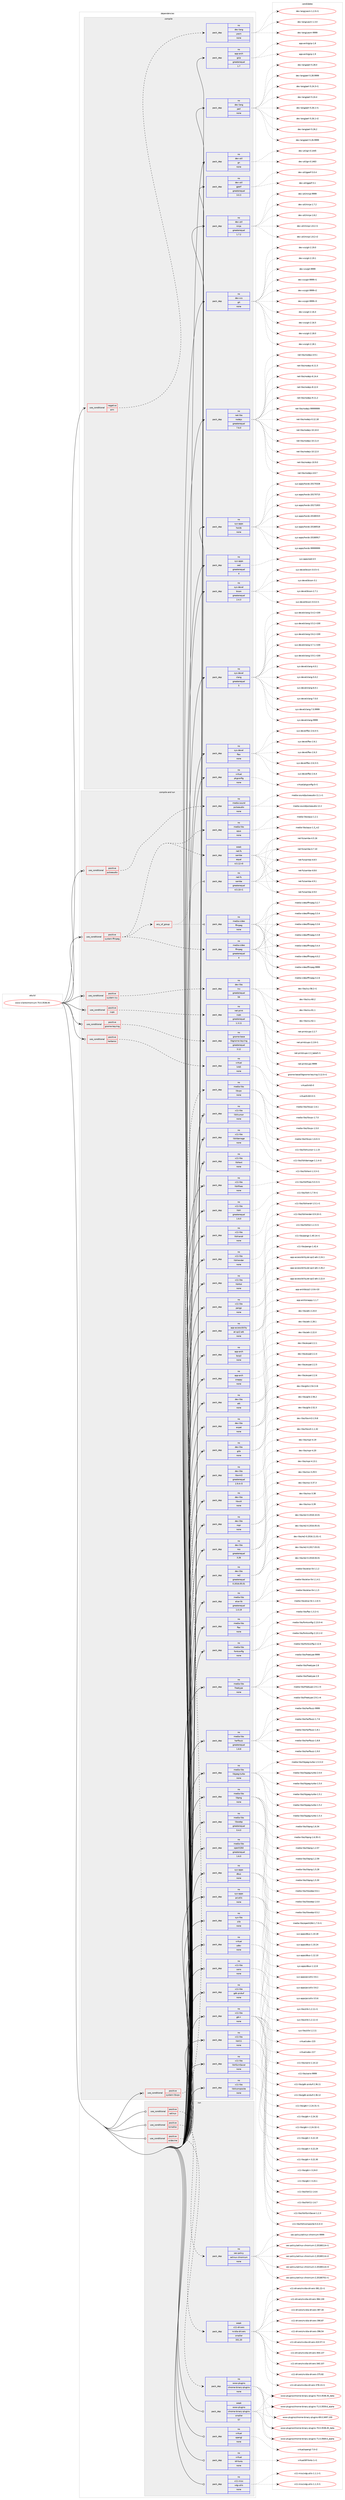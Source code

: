 digraph prolog {

# *************
# Graph options
# *************

newrank=true;
concentrate=true;
compound=true;
graph [rankdir=LR,fontname=Helvetica,fontsize=10,ranksep=1.5];#, ranksep=2.5, nodesep=0.2];
edge  [arrowhead=vee];
node  [fontname=Helvetica,fontsize=10];

# **********
# The ebuild
# **********

subgraph cluster_leftcol {
color=gray;
rank=same;
label=<<i>ebuild</i>>;
id [label="www-client/chromium-70.0.3538.45", color=red, width=4, href="../www-client/chromium-70.0.3538.45.svg"];
}

# ****************
# The dependencies
# ****************

subgraph cluster_midcol {
color=gray;
label=<<i>dependencies</i>>;
subgraph cluster_compile {
fillcolor="#eeeeee";
style=filled;
label=<<i>compile</i>>;
subgraph cond2245 {
dependency11244 [label=<<TABLE BORDER="0" CELLBORDER="1" CELLSPACING="0" CELLPADDING="4"><TR><TD ROWSPAN="3" CELLPADDING="10">use_conditional</TD></TR><TR><TD>negative</TD></TR><TR><TD>arm</TD></TR></TABLE>>, shape=none, color=red];
subgraph pack8767 {
dependency11245 [label=<<TABLE BORDER="0" CELLBORDER="1" CELLSPACING="0" CELLPADDING="4" WIDTH="220"><TR><TD ROWSPAN="6" CELLPADDING="30">pack_dep</TD></TR><TR><TD WIDTH="110">no</TD></TR><TR><TD>dev-lang</TD></TR><TR><TD>yasm</TD></TR><TR><TD>none</TD></TR><TR><TD></TD></TR></TABLE>>, shape=none, color=blue];
}
dependency11244:e -> dependency11245:w [weight=20,style="dashed",arrowhead="vee"];
}
id:e -> dependency11244:w [weight=20,style="solid",arrowhead="vee"];
subgraph pack8768 {
dependency11246 [label=<<TABLE BORDER="0" CELLBORDER="1" CELLSPACING="0" CELLPADDING="4" WIDTH="220"><TR><TD ROWSPAN="6" CELLPADDING="30">pack_dep</TD></TR><TR><TD WIDTH="110">no</TD></TR><TR><TD>app-arch</TD></TR><TR><TD>gzip</TD></TR><TR><TD>greaterequal</TD></TR><TR><TD>1.7</TD></TR></TABLE>>, shape=none, color=blue];
}
id:e -> dependency11246:w [weight=20,style="solid",arrowhead="vee"];
subgraph pack8769 {
dependency11247 [label=<<TABLE BORDER="0" CELLBORDER="1" CELLSPACING="0" CELLPADDING="4" WIDTH="220"><TR><TD ROWSPAN="6" CELLPADDING="30">pack_dep</TD></TR><TR><TD WIDTH="110">no</TD></TR><TR><TD>dev-lang</TD></TR><TR><TD>perl</TD></TR><TR><TD>none</TD></TR><TR><TD></TD></TR></TABLE>>, shape=none, color=blue];
}
id:e -> dependency11247:w [weight=20,style="solid",arrowhead="vee"];
subgraph pack8770 {
dependency11248 [label=<<TABLE BORDER="0" CELLBORDER="1" CELLSPACING="0" CELLPADDING="4" WIDTH="220"><TR><TD ROWSPAN="6" CELLPADDING="30">pack_dep</TD></TR><TR><TD WIDTH="110">no</TD></TR><TR><TD>dev-util</TD></TR><TR><TD>gn</TD></TR><TR><TD>none</TD></TR><TR><TD></TD></TR></TABLE>>, shape=none, color=blue];
}
id:e -> dependency11248:w [weight=20,style="solid",arrowhead="vee"];
subgraph pack8771 {
dependency11249 [label=<<TABLE BORDER="0" CELLBORDER="1" CELLSPACING="0" CELLPADDING="4" WIDTH="220"><TR><TD ROWSPAN="6" CELLPADDING="30">pack_dep</TD></TR><TR><TD WIDTH="110">no</TD></TR><TR><TD>dev-util</TD></TR><TR><TD>gperf</TD></TR><TR><TD>greaterequal</TD></TR><TR><TD>3.0.3</TD></TR></TABLE>>, shape=none, color=blue];
}
id:e -> dependency11249:w [weight=20,style="solid",arrowhead="vee"];
subgraph pack8772 {
dependency11250 [label=<<TABLE BORDER="0" CELLBORDER="1" CELLSPACING="0" CELLPADDING="4" WIDTH="220"><TR><TD ROWSPAN="6" CELLPADDING="30">pack_dep</TD></TR><TR><TD WIDTH="110">no</TD></TR><TR><TD>dev-util</TD></TR><TR><TD>ninja</TD></TR><TR><TD>greaterequal</TD></TR><TR><TD>1.7.2</TD></TR></TABLE>>, shape=none, color=blue];
}
id:e -> dependency11250:w [weight=20,style="solid",arrowhead="vee"];
subgraph pack8773 {
dependency11251 [label=<<TABLE BORDER="0" CELLBORDER="1" CELLSPACING="0" CELLPADDING="4" WIDTH="220"><TR><TD ROWSPAN="6" CELLPADDING="30">pack_dep</TD></TR><TR><TD WIDTH="110">no</TD></TR><TR><TD>dev-vcs</TD></TR><TR><TD>git</TD></TR><TR><TD>none</TD></TR><TR><TD></TD></TR></TABLE>>, shape=none, color=blue];
}
id:e -> dependency11251:w [weight=20,style="solid",arrowhead="vee"];
subgraph pack8774 {
dependency11252 [label=<<TABLE BORDER="0" CELLBORDER="1" CELLSPACING="0" CELLPADDING="4" WIDTH="220"><TR><TD ROWSPAN="6" CELLPADDING="30">pack_dep</TD></TR><TR><TD WIDTH="110">no</TD></TR><TR><TD>net-libs</TD></TR><TR><TD>nodejs</TD></TR><TR><TD>greaterequal</TD></TR><TR><TD>7.6.0</TD></TR></TABLE>>, shape=none, color=blue];
}
id:e -> dependency11252:w [weight=20,style="solid",arrowhead="vee"];
subgraph pack8775 {
dependency11253 [label=<<TABLE BORDER="0" CELLBORDER="1" CELLSPACING="0" CELLPADDING="4" WIDTH="220"><TR><TD ROWSPAN="6" CELLPADDING="30">pack_dep</TD></TR><TR><TD WIDTH="110">no</TD></TR><TR><TD>sys-apps</TD></TR><TR><TD>hwids</TD></TR><TR><TD>none</TD></TR><TR><TD></TD></TR></TABLE>>, shape=none, color=blue];
}
id:e -> dependency11253:w [weight=20,style="solid",arrowhead="vee"];
subgraph pack8776 {
dependency11254 [label=<<TABLE BORDER="0" CELLBORDER="1" CELLSPACING="0" CELLPADDING="4" WIDTH="220"><TR><TD ROWSPAN="6" CELLPADDING="30">pack_dep</TD></TR><TR><TD WIDTH="110">no</TD></TR><TR><TD>sys-apps</TD></TR><TR><TD>sed</TD></TR><TR><TD>greaterequal</TD></TR><TR><TD>4</TD></TR></TABLE>>, shape=none, color=blue];
}
id:e -> dependency11254:w [weight=20,style="solid",arrowhead="vee"];
subgraph pack8777 {
dependency11255 [label=<<TABLE BORDER="0" CELLBORDER="1" CELLSPACING="0" CELLPADDING="4" WIDTH="220"><TR><TD ROWSPAN="6" CELLPADDING="30">pack_dep</TD></TR><TR><TD WIDTH="110">no</TD></TR><TR><TD>sys-devel</TD></TR><TR><TD>bison</TD></TR><TR><TD>greaterequal</TD></TR><TR><TD>2.4.3</TD></TR></TABLE>>, shape=none, color=blue];
}
id:e -> dependency11255:w [weight=20,style="solid",arrowhead="vee"];
subgraph pack8778 {
dependency11256 [label=<<TABLE BORDER="0" CELLBORDER="1" CELLSPACING="0" CELLPADDING="4" WIDTH="220"><TR><TD ROWSPAN="6" CELLPADDING="30">pack_dep</TD></TR><TR><TD WIDTH="110">no</TD></TR><TR><TD>sys-devel</TD></TR><TR><TD>clang</TD></TR><TR><TD>greaterequal</TD></TR><TR><TD>5</TD></TR></TABLE>>, shape=none, color=blue];
}
id:e -> dependency11256:w [weight=20,style="solid",arrowhead="vee"];
subgraph pack8779 {
dependency11257 [label=<<TABLE BORDER="0" CELLBORDER="1" CELLSPACING="0" CELLPADDING="4" WIDTH="220"><TR><TD ROWSPAN="6" CELLPADDING="30">pack_dep</TD></TR><TR><TD WIDTH="110">no</TD></TR><TR><TD>sys-devel</TD></TR><TR><TD>flex</TD></TR><TR><TD>none</TD></TR><TR><TD></TD></TR></TABLE>>, shape=none, color=blue];
}
id:e -> dependency11257:w [weight=20,style="solid",arrowhead="vee"];
subgraph pack8780 {
dependency11258 [label=<<TABLE BORDER="0" CELLBORDER="1" CELLSPACING="0" CELLPADDING="4" WIDTH="220"><TR><TD ROWSPAN="6" CELLPADDING="30">pack_dep</TD></TR><TR><TD WIDTH="110">no</TD></TR><TR><TD>virtual</TD></TR><TR><TD>pkgconfig</TD></TR><TR><TD>none</TD></TR><TR><TD></TD></TR></TABLE>>, shape=none, color=blue];
}
id:e -> dependency11258:w [weight=20,style="solid",arrowhead="vee"];
}
subgraph cluster_compileandrun {
fillcolor="#eeeeee";
style=filled;
label=<<i>compile and run</i>>;
subgraph cond2246 {
dependency11259 [label=<<TABLE BORDER="0" CELLBORDER="1" CELLSPACING="0" CELLPADDING="4"><TR><TD ROWSPAN="3" CELLPADDING="10">use_conditional</TD></TR><TR><TD>positive</TD></TR><TR><TD>cups</TD></TR></TABLE>>, shape=none, color=red];
subgraph pack8781 {
dependency11260 [label=<<TABLE BORDER="0" CELLBORDER="1" CELLSPACING="0" CELLPADDING="4" WIDTH="220"><TR><TD ROWSPAN="6" CELLPADDING="30">pack_dep</TD></TR><TR><TD WIDTH="110">no</TD></TR><TR><TD>net-print</TD></TR><TR><TD>cups</TD></TR><TR><TD>greaterequal</TD></TR><TR><TD>1.3.11</TD></TR></TABLE>>, shape=none, color=blue];
}
dependency11259:e -> dependency11260:w [weight=20,style="dashed",arrowhead="vee"];
}
id:e -> dependency11259:w [weight=20,style="solid",arrowhead="odotvee"];
subgraph cond2247 {
dependency11261 [label=<<TABLE BORDER="0" CELLBORDER="1" CELLSPACING="0" CELLPADDING="4"><TR><TD ROWSPAN="3" CELLPADDING="10">use_conditional</TD></TR><TR><TD>positive</TD></TR><TR><TD>gnome-keyring</TD></TR></TABLE>>, shape=none, color=red];
subgraph pack8782 {
dependency11262 [label=<<TABLE BORDER="0" CELLBORDER="1" CELLSPACING="0" CELLPADDING="4" WIDTH="220"><TR><TD ROWSPAN="6" CELLPADDING="30">pack_dep</TD></TR><TR><TD WIDTH="110">no</TD></TR><TR><TD>gnome-base</TD></TR><TR><TD>libgnome-keyring</TD></TR><TR><TD>greaterequal</TD></TR><TR><TD>3.12</TD></TR></TABLE>>, shape=none, color=blue];
}
dependency11261:e -> dependency11262:w [weight=20,style="dashed",arrowhead="vee"];
}
id:e -> dependency11261:w [weight=20,style="solid",arrowhead="odotvee"];
subgraph cond2248 {
dependency11263 [label=<<TABLE BORDER="0" CELLBORDER="1" CELLSPACING="0" CELLPADDING="4"><TR><TD ROWSPAN="3" CELLPADDING="10">use_conditional</TD></TR><TR><TD>positive</TD></TR><TR><TD>kerberos</TD></TR></TABLE>>, shape=none, color=red];
subgraph pack8783 {
dependency11264 [label=<<TABLE BORDER="0" CELLBORDER="1" CELLSPACING="0" CELLPADDING="4" WIDTH="220"><TR><TD ROWSPAN="6" CELLPADDING="30">pack_dep</TD></TR><TR><TD WIDTH="110">no</TD></TR><TR><TD>virtual</TD></TR><TR><TD>krb5</TD></TR><TR><TD>none</TD></TR><TR><TD></TD></TR></TABLE>>, shape=none, color=blue];
}
dependency11263:e -> dependency11264:w [weight=20,style="dashed",arrowhead="vee"];
}
id:e -> dependency11263:w [weight=20,style="solid",arrowhead="odotvee"];
subgraph cond2249 {
dependency11265 [label=<<TABLE BORDER="0" CELLBORDER="1" CELLSPACING="0" CELLPADDING="4"><TR><TD ROWSPAN="3" CELLPADDING="10">use_conditional</TD></TR><TR><TD>positive</TD></TR><TR><TD>pulseaudio</TD></TR></TABLE>>, shape=none, color=red];
subgraph pack8784 {
dependency11266 [label=<<TABLE BORDER="0" CELLBORDER="1" CELLSPACING="0" CELLPADDING="4" WIDTH="220"><TR><TD ROWSPAN="6" CELLPADDING="30">pack_dep</TD></TR><TR><TD WIDTH="110">no</TD></TR><TR><TD>media-sound</TD></TR><TR><TD>pulseaudio</TD></TR><TR><TD>none</TD></TR><TR><TD></TD></TR></TABLE>>, shape=none, color=blue];
}
dependency11265:e -> dependency11266:w [weight=20,style="dashed",arrowhead="vee"];
}
id:e -> dependency11265:w [weight=20,style="solid",arrowhead="odotvee"];
subgraph cond2250 {
dependency11267 [label=<<TABLE BORDER="0" CELLBORDER="1" CELLSPACING="0" CELLPADDING="4"><TR><TD ROWSPAN="3" CELLPADDING="10">use_conditional</TD></TR><TR><TD>positive</TD></TR><TR><TD>system-ffmpeg</TD></TR></TABLE>>, shape=none, color=red];
subgraph pack8785 {
dependency11268 [label=<<TABLE BORDER="0" CELLBORDER="1" CELLSPACING="0" CELLPADDING="4" WIDTH="220"><TR><TD ROWSPAN="6" CELLPADDING="30">pack_dep</TD></TR><TR><TD WIDTH="110">no</TD></TR><TR><TD>media-video</TD></TR><TR><TD>ffmpeg</TD></TR><TR><TD>greaterequal</TD></TR><TR><TD>4</TD></TR></TABLE>>, shape=none, color=blue];
}
dependency11267:e -> dependency11268:w [weight=20,style="dashed",arrowhead="vee"];
subgraph any223 {
dependency11269 [label=<<TABLE BORDER="0" CELLBORDER="1" CELLSPACING="0" CELLPADDING="4"><TR><TD CELLPADDING="10">any_of_group</TD></TR></TABLE>>, shape=none, color=red];subgraph pack8786 {
dependency11270 [label=<<TABLE BORDER="0" CELLBORDER="1" CELLSPACING="0" CELLPADDING="4" WIDTH="220"><TR><TD ROWSPAN="6" CELLPADDING="30">pack_dep</TD></TR><TR><TD WIDTH="110">no</TD></TR><TR><TD>media-video</TD></TR><TR><TD>ffmpeg</TD></TR><TR><TD>none</TD></TR><TR><TD></TD></TR></TABLE>>, shape=none, color=blue];
}
dependency11269:e -> dependency11270:w [weight=20,style="dotted",arrowhead="oinv"];
subgraph pack8787 {
dependency11271 [label=<<TABLE BORDER="0" CELLBORDER="1" CELLSPACING="0" CELLPADDING="4" WIDTH="220"><TR><TD ROWSPAN="6" CELLPADDING="30">pack_dep</TD></TR><TR><TD WIDTH="110">no</TD></TR><TR><TD>net-fs</TD></TR><TR><TD>samba</TD></TR><TR><TD>greaterequal</TD></TR><TR><TD>4.5.10-r1</TD></TR></TABLE>>, shape=none, color=blue];
}
dependency11269:e -> dependency11271:w [weight=20,style="dotted",arrowhead="oinv"];
}
dependency11267:e -> dependency11269:w [weight=20,style="dashed",arrowhead="vee"];
subgraph pack8788 {
dependency11272 [label=<<TABLE BORDER="0" CELLBORDER="1" CELLSPACING="0" CELLPADDING="4" WIDTH="220"><TR><TD ROWSPAN="6" CELLPADDING="30">pack_dep</TD></TR><TR><TD WIDTH="110">weak</TD></TR><TR><TD>net-fs</TD></TR><TR><TD>samba</TD></TR><TR><TD>equal</TD></TR><TR><TD>4.5.12-r0</TD></TR></TABLE>>, shape=none, color=blue];
}
dependency11267:e -> dependency11272:w [weight=20,style="dashed",arrowhead="vee"];
subgraph pack8789 {
dependency11273 [label=<<TABLE BORDER="0" CELLBORDER="1" CELLSPACING="0" CELLPADDING="4" WIDTH="220"><TR><TD ROWSPAN="6" CELLPADDING="30">pack_dep</TD></TR><TR><TD WIDTH="110">no</TD></TR><TR><TD>media-libs</TD></TR><TR><TD>opus</TD></TR><TR><TD>none</TD></TR><TR><TD></TD></TR></TABLE>>, shape=none, color=blue];
}
dependency11267:e -> dependency11273:w [weight=20,style="dashed",arrowhead="vee"];
}
id:e -> dependency11267:w [weight=20,style="solid",arrowhead="odotvee"];
subgraph cond2251 {
dependency11274 [label=<<TABLE BORDER="0" CELLBORDER="1" CELLSPACING="0" CELLPADDING="4"><TR><TD ROWSPAN="3" CELLPADDING="10">use_conditional</TD></TR><TR><TD>positive</TD></TR><TR><TD>system-icu</TD></TR></TABLE>>, shape=none, color=red];
subgraph pack8790 {
dependency11275 [label=<<TABLE BORDER="0" CELLBORDER="1" CELLSPACING="0" CELLPADDING="4" WIDTH="220"><TR><TD ROWSPAN="6" CELLPADDING="30">pack_dep</TD></TR><TR><TD WIDTH="110">no</TD></TR><TR><TD>dev-libs</TD></TR><TR><TD>icu</TD></TR><TR><TD>greaterequal</TD></TR><TR><TD>59</TD></TR></TABLE>>, shape=none, color=blue];
}
dependency11274:e -> dependency11275:w [weight=20,style="dashed",arrowhead="vee"];
}
id:e -> dependency11274:w [weight=20,style="solid",arrowhead="odotvee"];
subgraph cond2252 {
dependency11276 [label=<<TABLE BORDER="0" CELLBORDER="1" CELLSPACING="0" CELLPADDING="4"><TR><TD ROWSPAN="3" CELLPADDING="10">use_conditional</TD></TR><TR><TD>positive</TD></TR><TR><TD>system-libvpx</TD></TR></TABLE>>, shape=none, color=red];
subgraph pack8791 {
dependency11277 [label=<<TABLE BORDER="0" CELLBORDER="1" CELLSPACING="0" CELLPADDING="4" WIDTH="220"><TR><TD ROWSPAN="6" CELLPADDING="30">pack_dep</TD></TR><TR><TD WIDTH="110">no</TD></TR><TR><TD>media-libs</TD></TR><TR><TD>libvpx</TD></TR><TR><TD>none</TD></TR><TR><TD></TD></TR></TABLE>>, shape=none, color=blue];
}
dependency11276:e -> dependency11277:w [weight=20,style="dashed",arrowhead="vee"];
}
id:e -> dependency11276:w [weight=20,style="solid",arrowhead="odotvee"];
subgraph pack8792 {
dependency11278 [label=<<TABLE BORDER="0" CELLBORDER="1" CELLSPACING="0" CELLPADDING="4" WIDTH="220"><TR><TD ROWSPAN="6" CELLPADDING="30">pack_dep</TD></TR><TR><TD WIDTH="110">no</TD></TR><TR><TD>app-accessibility</TD></TR><TR><TD>at-spi2-atk</TD></TR><TR><TD>none</TD></TR><TR><TD></TD></TR></TABLE>>, shape=none, color=blue];
}
id:e -> dependency11278:w [weight=20,style="solid",arrowhead="odotvee"];
subgraph pack8793 {
dependency11279 [label=<<TABLE BORDER="0" CELLBORDER="1" CELLSPACING="0" CELLPADDING="4" WIDTH="220"><TR><TD ROWSPAN="6" CELLPADDING="30">pack_dep</TD></TR><TR><TD WIDTH="110">no</TD></TR><TR><TD>app-arch</TD></TR><TR><TD>bzip2</TD></TR><TR><TD>none</TD></TR><TR><TD></TD></TR></TABLE>>, shape=none, color=blue];
}
id:e -> dependency11279:w [weight=20,style="solid",arrowhead="odotvee"];
subgraph pack8794 {
dependency11280 [label=<<TABLE BORDER="0" CELLBORDER="1" CELLSPACING="0" CELLPADDING="4" WIDTH="220"><TR><TD ROWSPAN="6" CELLPADDING="30">pack_dep</TD></TR><TR><TD WIDTH="110">no</TD></TR><TR><TD>app-arch</TD></TR><TR><TD>snappy</TD></TR><TR><TD>none</TD></TR><TR><TD></TD></TR></TABLE>>, shape=none, color=blue];
}
id:e -> dependency11280:w [weight=20,style="solid",arrowhead="odotvee"];
subgraph pack8795 {
dependency11281 [label=<<TABLE BORDER="0" CELLBORDER="1" CELLSPACING="0" CELLPADDING="4" WIDTH="220"><TR><TD ROWSPAN="6" CELLPADDING="30">pack_dep</TD></TR><TR><TD WIDTH="110">no</TD></TR><TR><TD>dev-libs</TD></TR><TR><TD>atk</TD></TR><TR><TD>none</TD></TR><TR><TD></TD></TR></TABLE>>, shape=none, color=blue];
}
id:e -> dependency11281:w [weight=20,style="solid",arrowhead="odotvee"];
subgraph pack8796 {
dependency11282 [label=<<TABLE BORDER="0" CELLBORDER="1" CELLSPACING="0" CELLPADDING="4" WIDTH="220"><TR><TD ROWSPAN="6" CELLPADDING="30">pack_dep</TD></TR><TR><TD WIDTH="110">no</TD></TR><TR><TD>dev-libs</TD></TR><TR><TD>expat</TD></TR><TR><TD>none</TD></TR><TR><TD></TD></TR></TABLE>>, shape=none, color=blue];
}
id:e -> dependency11282:w [weight=20,style="solid",arrowhead="odotvee"];
subgraph pack8797 {
dependency11283 [label=<<TABLE BORDER="0" CELLBORDER="1" CELLSPACING="0" CELLPADDING="4" WIDTH="220"><TR><TD ROWSPAN="6" CELLPADDING="30">pack_dep</TD></TR><TR><TD WIDTH="110">no</TD></TR><TR><TD>dev-libs</TD></TR><TR><TD>glib</TD></TR><TR><TD>none</TD></TR><TR><TD></TD></TR></TABLE>>, shape=none, color=blue];
}
id:e -> dependency11283:w [weight=20,style="solid",arrowhead="odotvee"];
subgraph pack8798 {
dependency11284 [label=<<TABLE BORDER="0" CELLBORDER="1" CELLSPACING="0" CELLPADDING="4" WIDTH="220"><TR><TD ROWSPAN="6" CELLPADDING="30">pack_dep</TD></TR><TR><TD WIDTH="110">no</TD></TR><TR><TD>dev-libs</TD></TR><TR><TD>libxml2</TD></TR><TR><TD>greaterequal</TD></TR><TR><TD>2.9.4-r3</TD></TR></TABLE>>, shape=none, color=blue];
}
id:e -> dependency11284:w [weight=20,style="solid",arrowhead="odotvee"];
subgraph pack8799 {
dependency11285 [label=<<TABLE BORDER="0" CELLBORDER="1" CELLSPACING="0" CELLPADDING="4" WIDTH="220"><TR><TD ROWSPAN="6" CELLPADDING="30">pack_dep</TD></TR><TR><TD WIDTH="110">no</TD></TR><TR><TD>dev-libs</TD></TR><TR><TD>libxslt</TD></TR><TR><TD>none</TD></TR><TR><TD></TD></TR></TABLE>>, shape=none, color=blue];
}
id:e -> dependency11285:w [weight=20,style="solid",arrowhead="odotvee"];
subgraph pack8800 {
dependency11286 [label=<<TABLE BORDER="0" CELLBORDER="1" CELLSPACING="0" CELLPADDING="4" WIDTH="220"><TR><TD ROWSPAN="6" CELLPADDING="30">pack_dep</TD></TR><TR><TD WIDTH="110">no</TD></TR><TR><TD>dev-libs</TD></TR><TR><TD>nspr</TD></TR><TR><TD>none</TD></TR><TR><TD></TD></TR></TABLE>>, shape=none, color=blue];
}
id:e -> dependency11286:w [weight=20,style="solid",arrowhead="odotvee"];
subgraph pack8801 {
dependency11287 [label=<<TABLE BORDER="0" CELLBORDER="1" CELLSPACING="0" CELLPADDING="4" WIDTH="220"><TR><TD ROWSPAN="6" CELLPADDING="30">pack_dep</TD></TR><TR><TD WIDTH="110">no</TD></TR><TR><TD>dev-libs</TD></TR><TR><TD>nss</TD></TR><TR><TD>greaterequal</TD></TR><TR><TD>3.26</TD></TR></TABLE>>, shape=none, color=blue];
}
id:e -> dependency11287:w [weight=20,style="solid",arrowhead="odotvee"];
subgraph pack8802 {
dependency11288 [label=<<TABLE BORDER="0" CELLBORDER="1" CELLSPACING="0" CELLPADDING="4" WIDTH="220"><TR><TD ROWSPAN="6" CELLPADDING="30">pack_dep</TD></TR><TR><TD WIDTH="110">no</TD></TR><TR><TD>dev-libs</TD></TR><TR><TD>re2</TD></TR><TR><TD>greaterequal</TD></TR><TR><TD>0.2016.05.01</TD></TR></TABLE>>, shape=none, color=blue];
}
id:e -> dependency11288:w [weight=20,style="solid",arrowhead="odotvee"];
subgraph pack8803 {
dependency11289 [label=<<TABLE BORDER="0" CELLBORDER="1" CELLSPACING="0" CELLPADDING="4" WIDTH="220"><TR><TD ROWSPAN="6" CELLPADDING="30">pack_dep</TD></TR><TR><TD WIDTH="110">no</TD></TR><TR><TD>media-libs</TD></TR><TR><TD>alsa-lib</TD></TR><TR><TD>greaterequal</TD></TR><TR><TD>1.0.19</TD></TR></TABLE>>, shape=none, color=blue];
}
id:e -> dependency11289:w [weight=20,style="solid",arrowhead="odotvee"];
subgraph pack8804 {
dependency11290 [label=<<TABLE BORDER="0" CELLBORDER="1" CELLSPACING="0" CELLPADDING="4" WIDTH="220"><TR><TD ROWSPAN="6" CELLPADDING="30">pack_dep</TD></TR><TR><TD WIDTH="110">no</TD></TR><TR><TD>media-libs</TD></TR><TR><TD>flac</TD></TR><TR><TD>none</TD></TR><TR><TD></TD></TR></TABLE>>, shape=none, color=blue];
}
id:e -> dependency11290:w [weight=20,style="solid",arrowhead="odotvee"];
subgraph pack8805 {
dependency11291 [label=<<TABLE BORDER="0" CELLBORDER="1" CELLSPACING="0" CELLPADDING="4" WIDTH="220"><TR><TD ROWSPAN="6" CELLPADDING="30">pack_dep</TD></TR><TR><TD WIDTH="110">no</TD></TR><TR><TD>media-libs</TD></TR><TR><TD>fontconfig</TD></TR><TR><TD>none</TD></TR><TR><TD></TD></TR></TABLE>>, shape=none, color=blue];
}
id:e -> dependency11291:w [weight=20,style="solid",arrowhead="odotvee"];
subgraph pack8806 {
dependency11292 [label=<<TABLE BORDER="0" CELLBORDER="1" CELLSPACING="0" CELLPADDING="4" WIDTH="220"><TR><TD ROWSPAN="6" CELLPADDING="30">pack_dep</TD></TR><TR><TD WIDTH="110">no</TD></TR><TR><TD>media-libs</TD></TR><TR><TD>freetype</TD></TR><TR><TD>none</TD></TR><TR><TD></TD></TR></TABLE>>, shape=none, color=blue];
}
id:e -> dependency11292:w [weight=20,style="solid",arrowhead="odotvee"];
subgraph pack8807 {
dependency11293 [label=<<TABLE BORDER="0" CELLBORDER="1" CELLSPACING="0" CELLPADDING="4" WIDTH="220"><TR><TD ROWSPAN="6" CELLPADDING="30">pack_dep</TD></TR><TR><TD WIDTH="110">no</TD></TR><TR><TD>media-libs</TD></TR><TR><TD>harfbuzz</TD></TR><TR><TD>greaterequal</TD></TR><TR><TD>1.8.8</TD></TR></TABLE>>, shape=none, color=blue];
}
id:e -> dependency11293:w [weight=20,style="solid",arrowhead="odotvee"];
subgraph pack8808 {
dependency11294 [label=<<TABLE BORDER="0" CELLBORDER="1" CELLSPACING="0" CELLPADDING="4" WIDTH="220"><TR><TD ROWSPAN="6" CELLPADDING="30">pack_dep</TD></TR><TR><TD WIDTH="110">no</TD></TR><TR><TD>media-libs</TD></TR><TR><TD>libjpeg-turbo</TD></TR><TR><TD>none</TD></TR><TR><TD></TD></TR></TABLE>>, shape=none, color=blue];
}
id:e -> dependency11294:w [weight=20,style="solid",arrowhead="odotvee"];
subgraph pack8809 {
dependency11295 [label=<<TABLE BORDER="0" CELLBORDER="1" CELLSPACING="0" CELLPADDING="4" WIDTH="220"><TR><TD ROWSPAN="6" CELLPADDING="30">pack_dep</TD></TR><TR><TD WIDTH="110">no</TD></TR><TR><TD>media-libs</TD></TR><TR><TD>libpng</TD></TR><TR><TD>none</TD></TR><TR><TD></TD></TR></TABLE>>, shape=none, color=blue];
}
id:e -> dependency11295:w [weight=20,style="solid",arrowhead="odotvee"];
subgraph pack8810 {
dependency11296 [label=<<TABLE BORDER="0" CELLBORDER="1" CELLSPACING="0" CELLPADDING="4" WIDTH="220"><TR><TD ROWSPAN="6" CELLPADDING="30">pack_dep</TD></TR><TR><TD WIDTH="110">no</TD></TR><TR><TD>media-libs</TD></TR><TR><TD>libwebp</TD></TR><TR><TD>greaterequal</TD></TR><TR><TD>0.4.0</TD></TR></TABLE>>, shape=none, color=blue];
}
id:e -> dependency11296:w [weight=20,style="solid",arrowhead="odotvee"];
subgraph pack8811 {
dependency11297 [label=<<TABLE BORDER="0" CELLBORDER="1" CELLSPACING="0" CELLPADDING="4" WIDTH="220"><TR><TD ROWSPAN="6" CELLPADDING="30">pack_dep</TD></TR><TR><TD WIDTH="110">no</TD></TR><TR><TD>media-libs</TD></TR><TR><TD>openh264</TD></TR><TR><TD>greaterequal</TD></TR><TR><TD>1.6.0</TD></TR></TABLE>>, shape=none, color=blue];
}
id:e -> dependency11297:w [weight=20,style="solid",arrowhead="odotvee"];
subgraph pack8812 {
dependency11298 [label=<<TABLE BORDER="0" CELLBORDER="1" CELLSPACING="0" CELLPADDING="4" WIDTH="220"><TR><TD ROWSPAN="6" CELLPADDING="30">pack_dep</TD></TR><TR><TD WIDTH="110">no</TD></TR><TR><TD>sys-apps</TD></TR><TR><TD>dbus</TD></TR><TR><TD>none</TD></TR><TR><TD></TD></TR></TABLE>>, shape=none, color=blue];
}
id:e -> dependency11298:w [weight=20,style="solid",arrowhead="odotvee"];
subgraph pack8813 {
dependency11299 [label=<<TABLE BORDER="0" CELLBORDER="1" CELLSPACING="0" CELLPADDING="4" WIDTH="220"><TR><TD ROWSPAN="6" CELLPADDING="30">pack_dep</TD></TR><TR><TD WIDTH="110">no</TD></TR><TR><TD>sys-apps</TD></TR><TR><TD>pciutils</TD></TR><TR><TD>none</TD></TR><TR><TD></TD></TR></TABLE>>, shape=none, color=blue];
}
id:e -> dependency11299:w [weight=20,style="solid",arrowhead="odotvee"];
subgraph pack8814 {
dependency11300 [label=<<TABLE BORDER="0" CELLBORDER="1" CELLSPACING="0" CELLPADDING="4" WIDTH="220"><TR><TD ROWSPAN="6" CELLPADDING="30">pack_dep</TD></TR><TR><TD WIDTH="110">no</TD></TR><TR><TD>sys-libs</TD></TR><TR><TD>zlib</TD></TR><TR><TD>none</TD></TR><TR><TD></TD></TR></TABLE>>, shape=none, color=blue];
}
id:e -> dependency11300:w [weight=20,style="solid",arrowhead="odotvee"];
subgraph pack8815 {
dependency11301 [label=<<TABLE BORDER="0" CELLBORDER="1" CELLSPACING="0" CELLPADDING="4" WIDTH="220"><TR><TD ROWSPAN="6" CELLPADDING="30">pack_dep</TD></TR><TR><TD WIDTH="110">no</TD></TR><TR><TD>virtual</TD></TR><TR><TD>udev</TD></TR><TR><TD>none</TD></TR><TR><TD></TD></TR></TABLE>>, shape=none, color=blue];
}
id:e -> dependency11301:w [weight=20,style="solid",arrowhead="odotvee"];
subgraph pack8816 {
dependency11302 [label=<<TABLE BORDER="0" CELLBORDER="1" CELLSPACING="0" CELLPADDING="4" WIDTH="220"><TR><TD ROWSPAN="6" CELLPADDING="30">pack_dep</TD></TR><TR><TD WIDTH="110">no</TD></TR><TR><TD>x11-libs</TD></TR><TR><TD>cairo</TD></TR><TR><TD>none</TD></TR><TR><TD></TD></TR></TABLE>>, shape=none, color=blue];
}
id:e -> dependency11302:w [weight=20,style="solid",arrowhead="odotvee"];
subgraph pack8817 {
dependency11303 [label=<<TABLE BORDER="0" CELLBORDER="1" CELLSPACING="0" CELLPADDING="4" WIDTH="220"><TR><TD ROWSPAN="6" CELLPADDING="30">pack_dep</TD></TR><TR><TD WIDTH="110">no</TD></TR><TR><TD>x11-libs</TD></TR><TR><TD>gdk-pixbuf</TD></TR><TR><TD>none</TD></TR><TR><TD></TD></TR></TABLE>>, shape=none, color=blue];
}
id:e -> dependency11303:w [weight=20,style="solid",arrowhead="odotvee"];
subgraph pack8818 {
dependency11304 [label=<<TABLE BORDER="0" CELLBORDER="1" CELLSPACING="0" CELLPADDING="4" WIDTH="220"><TR><TD ROWSPAN="6" CELLPADDING="30">pack_dep</TD></TR><TR><TD WIDTH="110">no</TD></TR><TR><TD>x11-libs</TD></TR><TR><TD>gtk+</TD></TR><TR><TD>none</TD></TR><TR><TD></TD></TR></TABLE>>, shape=none, color=blue];
}
id:e -> dependency11304:w [weight=20,style="solid",arrowhead="odotvee"];
subgraph pack8819 {
dependency11305 [label=<<TABLE BORDER="0" CELLBORDER="1" CELLSPACING="0" CELLPADDING="4" WIDTH="220"><TR><TD ROWSPAN="6" CELLPADDING="30">pack_dep</TD></TR><TR><TD WIDTH="110">no</TD></TR><TR><TD>x11-libs</TD></TR><TR><TD>libX11</TD></TR><TR><TD>none</TD></TR><TR><TD></TD></TR></TABLE>>, shape=none, color=blue];
}
id:e -> dependency11305:w [weight=20,style="solid",arrowhead="odotvee"];
subgraph pack8820 {
dependency11306 [label=<<TABLE BORDER="0" CELLBORDER="1" CELLSPACING="0" CELLPADDING="4" WIDTH="220"><TR><TD ROWSPAN="6" CELLPADDING="30">pack_dep</TD></TR><TR><TD WIDTH="110">no</TD></TR><TR><TD>x11-libs</TD></TR><TR><TD>libXScrnSaver</TD></TR><TR><TD>none</TD></TR><TR><TD></TD></TR></TABLE>>, shape=none, color=blue];
}
id:e -> dependency11306:w [weight=20,style="solid",arrowhead="odotvee"];
subgraph pack8821 {
dependency11307 [label=<<TABLE BORDER="0" CELLBORDER="1" CELLSPACING="0" CELLPADDING="4" WIDTH="220"><TR><TD ROWSPAN="6" CELLPADDING="30">pack_dep</TD></TR><TR><TD WIDTH="110">no</TD></TR><TR><TD>x11-libs</TD></TR><TR><TD>libXcomposite</TD></TR><TR><TD>none</TD></TR><TR><TD></TD></TR></TABLE>>, shape=none, color=blue];
}
id:e -> dependency11307:w [weight=20,style="solid",arrowhead="odotvee"];
subgraph pack8822 {
dependency11308 [label=<<TABLE BORDER="0" CELLBORDER="1" CELLSPACING="0" CELLPADDING="4" WIDTH="220"><TR><TD ROWSPAN="6" CELLPADDING="30">pack_dep</TD></TR><TR><TD WIDTH="110">no</TD></TR><TR><TD>x11-libs</TD></TR><TR><TD>libXcursor</TD></TR><TR><TD>none</TD></TR><TR><TD></TD></TR></TABLE>>, shape=none, color=blue];
}
id:e -> dependency11308:w [weight=20,style="solid",arrowhead="odotvee"];
subgraph pack8823 {
dependency11309 [label=<<TABLE BORDER="0" CELLBORDER="1" CELLSPACING="0" CELLPADDING="4" WIDTH="220"><TR><TD ROWSPAN="6" CELLPADDING="30">pack_dep</TD></TR><TR><TD WIDTH="110">no</TD></TR><TR><TD>x11-libs</TD></TR><TR><TD>libXdamage</TD></TR><TR><TD>none</TD></TR><TR><TD></TD></TR></TABLE>>, shape=none, color=blue];
}
id:e -> dependency11309:w [weight=20,style="solid",arrowhead="odotvee"];
subgraph pack8824 {
dependency11310 [label=<<TABLE BORDER="0" CELLBORDER="1" CELLSPACING="0" CELLPADDING="4" WIDTH="220"><TR><TD ROWSPAN="6" CELLPADDING="30">pack_dep</TD></TR><TR><TD WIDTH="110">no</TD></TR><TR><TD>x11-libs</TD></TR><TR><TD>libXext</TD></TR><TR><TD>none</TD></TR><TR><TD></TD></TR></TABLE>>, shape=none, color=blue];
}
id:e -> dependency11310:w [weight=20,style="solid",arrowhead="odotvee"];
subgraph pack8825 {
dependency11311 [label=<<TABLE BORDER="0" CELLBORDER="1" CELLSPACING="0" CELLPADDING="4" WIDTH="220"><TR><TD ROWSPAN="6" CELLPADDING="30">pack_dep</TD></TR><TR><TD WIDTH="110">no</TD></TR><TR><TD>x11-libs</TD></TR><TR><TD>libXfixes</TD></TR><TR><TD>none</TD></TR><TR><TD></TD></TR></TABLE>>, shape=none, color=blue];
}
id:e -> dependency11311:w [weight=20,style="solid",arrowhead="odotvee"];
subgraph pack8826 {
dependency11312 [label=<<TABLE BORDER="0" CELLBORDER="1" CELLSPACING="0" CELLPADDING="4" WIDTH="220"><TR><TD ROWSPAN="6" CELLPADDING="30">pack_dep</TD></TR><TR><TD WIDTH="110">no</TD></TR><TR><TD>x11-libs</TD></TR><TR><TD>libXi</TD></TR><TR><TD>greaterequal</TD></TR><TR><TD>1.6.0</TD></TR></TABLE>>, shape=none, color=blue];
}
id:e -> dependency11312:w [weight=20,style="solid",arrowhead="odotvee"];
subgraph pack8827 {
dependency11313 [label=<<TABLE BORDER="0" CELLBORDER="1" CELLSPACING="0" CELLPADDING="4" WIDTH="220"><TR><TD ROWSPAN="6" CELLPADDING="30">pack_dep</TD></TR><TR><TD WIDTH="110">no</TD></TR><TR><TD>x11-libs</TD></TR><TR><TD>libXrandr</TD></TR><TR><TD>none</TD></TR><TR><TD></TD></TR></TABLE>>, shape=none, color=blue];
}
id:e -> dependency11313:w [weight=20,style="solid",arrowhead="odotvee"];
subgraph pack8828 {
dependency11314 [label=<<TABLE BORDER="0" CELLBORDER="1" CELLSPACING="0" CELLPADDING="4" WIDTH="220"><TR><TD ROWSPAN="6" CELLPADDING="30">pack_dep</TD></TR><TR><TD WIDTH="110">no</TD></TR><TR><TD>x11-libs</TD></TR><TR><TD>libXrender</TD></TR><TR><TD>none</TD></TR><TR><TD></TD></TR></TABLE>>, shape=none, color=blue];
}
id:e -> dependency11314:w [weight=20,style="solid",arrowhead="odotvee"];
subgraph pack8829 {
dependency11315 [label=<<TABLE BORDER="0" CELLBORDER="1" CELLSPACING="0" CELLPADDING="4" WIDTH="220"><TR><TD ROWSPAN="6" CELLPADDING="30">pack_dep</TD></TR><TR><TD WIDTH="110">no</TD></TR><TR><TD>x11-libs</TD></TR><TR><TD>libXtst</TD></TR><TR><TD>none</TD></TR><TR><TD></TD></TR></TABLE>>, shape=none, color=blue];
}
id:e -> dependency11315:w [weight=20,style="solid",arrowhead="odotvee"];
subgraph pack8830 {
dependency11316 [label=<<TABLE BORDER="0" CELLBORDER="1" CELLSPACING="0" CELLPADDING="4" WIDTH="220"><TR><TD ROWSPAN="6" CELLPADDING="30">pack_dep</TD></TR><TR><TD WIDTH="110">no</TD></TR><TR><TD>x11-libs</TD></TR><TR><TD>pango</TD></TR><TR><TD>none</TD></TR><TR><TD></TD></TR></TABLE>>, shape=none, color=blue];
}
id:e -> dependency11316:w [weight=20,style="solid",arrowhead="odotvee"];
}
subgraph cluster_run {
fillcolor="#eeeeee";
style=filled;
label=<<i>run</i>>;
subgraph cond2253 {
dependency11317 [label=<<TABLE BORDER="0" CELLBORDER="1" CELLSPACING="0" CELLPADDING="4"><TR><TD ROWSPAN="3" CELLPADDING="10">use_conditional</TD></TR><TR><TD>positive</TD></TR><TR><TD>selinux</TD></TR></TABLE>>, shape=none, color=red];
subgraph pack8831 {
dependency11318 [label=<<TABLE BORDER="0" CELLBORDER="1" CELLSPACING="0" CELLPADDING="4" WIDTH="220"><TR><TD ROWSPAN="6" CELLPADDING="30">pack_dep</TD></TR><TR><TD WIDTH="110">no</TD></TR><TR><TD>sec-policy</TD></TR><TR><TD>selinux-chromium</TD></TR><TR><TD>none</TD></TR><TR><TD></TD></TR></TABLE>>, shape=none, color=blue];
}
dependency11317:e -> dependency11318:w [weight=20,style="dashed",arrowhead="vee"];
}
id:e -> dependency11317:w [weight=20,style="solid",arrowhead="odot"];
subgraph cond2254 {
dependency11319 [label=<<TABLE BORDER="0" CELLBORDER="1" CELLSPACING="0" CELLPADDING="4"><TR><TD ROWSPAN="3" CELLPADDING="10">use_conditional</TD></TR><TR><TD>positive</TD></TR><TR><TD>tcmalloc</TD></TR></TABLE>>, shape=none, color=red];
subgraph pack8832 {
dependency11320 [label=<<TABLE BORDER="0" CELLBORDER="1" CELLSPACING="0" CELLPADDING="4" WIDTH="220"><TR><TD ROWSPAN="6" CELLPADDING="30">pack_dep</TD></TR><TR><TD WIDTH="110">weak</TD></TR><TR><TD>x11-drivers</TD></TR><TR><TD>nvidia-drivers</TD></TR><TR><TD>smaller</TD></TR><TR><TD>331.20</TD></TR></TABLE>>, shape=none, color=blue];
}
dependency11319:e -> dependency11320:w [weight=20,style="dashed",arrowhead="vee"];
}
id:e -> dependency11319:w [weight=20,style="solid",arrowhead="odot"];
subgraph cond2255 {
dependency11321 [label=<<TABLE BORDER="0" CELLBORDER="1" CELLSPACING="0" CELLPADDING="4"><TR><TD ROWSPAN="3" CELLPADDING="10">use_conditional</TD></TR><TR><TD>positive</TD></TR><TR><TD>widevine</TD></TR></TABLE>>, shape=none, color=red];
subgraph pack8833 {
dependency11322 [label=<<TABLE BORDER="0" CELLBORDER="1" CELLSPACING="0" CELLPADDING="4" WIDTH="220"><TR><TD ROWSPAN="6" CELLPADDING="30">pack_dep</TD></TR><TR><TD WIDTH="110">no</TD></TR><TR><TD>www-plugins</TD></TR><TR><TD>chrome-binary-plugins</TD></TR><TR><TD>none</TD></TR><TR><TD></TD></TR></TABLE>>, shape=none, color=blue];
}
dependency11321:e -> dependency11322:w [weight=20,style="dashed",arrowhead="vee"];
}
id:e -> dependency11321:w [weight=20,style="solid",arrowhead="odot"];
subgraph pack8834 {
dependency11323 [label=<<TABLE BORDER="0" CELLBORDER="1" CELLSPACING="0" CELLPADDING="4" WIDTH="220"><TR><TD ROWSPAN="6" CELLPADDING="30">pack_dep</TD></TR><TR><TD WIDTH="110">no</TD></TR><TR><TD>virtual</TD></TR><TR><TD>opengl</TD></TR><TR><TD>none</TD></TR><TR><TD></TD></TR></TABLE>>, shape=none, color=blue];
}
id:e -> dependency11323:w [weight=20,style="solid",arrowhead="odot"];
subgraph pack8835 {
dependency11324 [label=<<TABLE BORDER="0" CELLBORDER="1" CELLSPACING="0" CELLPADDING="4" WIDTH="220"><TR><TD ROWSPAN="6" CELLPADDING="30">pack_dep</TD></TR><TR><TD WIDTH="110">no</TD></TR><TR><TD>virtual</TD></TR><TR><TD>ttf-fonts</TD></TR><TR><TD>none</TD></TR><TR><TD></TD></TR></TABLE>>, shape=none, color=blue];
}
id:e -> dependency11324:w [weight=20,style="solid",arrowhead="odot"];
subgraph pack8836 {
dependency11325 [label=<<TABLE BORDER="0" CELLBORDER="1" CELLSPACING="0" CELLPADDING="4" WIDTH="220"><TR><TD ROWSPAN="6" CELLPADDING="30">pack_dep</TD></TR><TR><TD WIDTH="110">no</TD></TR><TR><TD>x11-misc</TD></TR><TR><TD>xdg-utils</TD></TR><TR><TD>none</TD></TR><TR><TD></TD></TR></TABLE>>, shape=none, color=blue];
}
id:e -> dependency11325:w [weight=20,style="solid",arrowhead="odot"];
subgraph pack8837 {
dependency11326 [label=<<TABLE BORDER="0" CELLBORDER="1" CELLSPACING="0" CELLPADDING="4" WIDTH="220"><TR><TD ROWSPAN="6" CELLPADDING="30">pack_dep</TD></TR><TR><TD WIDTH="110">weak</TD></TR><TR><TD>www-plugins</TD></TR><TR><TD>chrome-binary-plugins</TD></TR><TR><TD>smaller</TD></TR><TR><TD>57</TD></TR></TABLE>>, shape=none, color=blue];
}
id:e -> dependency11326:w [weight=20,style="solid",arrowhead="odot"];
}
}

# **************
# The candidates
# **************

subgraph cluster_choices {
rank=same;
color=gray;
label=<<i>candidates</i>>;

subgraph choice8767 {
color=black;
nodesep=1;
choice100101118451089711010347121971151094549465046484511449 [label="dev-lang/yasm-1.2.0-r1", color=red, width=4,href="../dev-lang/yasm-1.2.0-r1.svg"];
choice10010111845108971101034712197115109454946514648 [label="dev-lang/yasm-1.3.0", color=red, width=4,href="../dev-lang/yasm-1.3.0.svg"];
choice100101118451089711010347121971151094557575757 [label="dev-lang/yasm-9999", color=red, width=4,href="../dev-lang/yasm-9999.svg"];
dependency11245:e -> choice100101118451089711010347121971151094549465046484511449:w [style=dotted,weight="100"];
dependency11245:e -> choice10010111845108971101034712197115109454946514648:w [style=dotted,weight="100"];
dependency11245:e -> choice100101118451089711010347121971151094557575757:w [style=dotted,weight="100"];
}
subgraph choice8768 {
color=black;
nodesep=1;
choice971121124597114991044710312210511245494656 [label="app-arch/gzip-1.8", color=red, width=4,href="../app-arch/gzip-1.8.svg"];
choice971121124597114991044710312210511245494657 [label="app-arch/gzip-1.9", color=red, width=4,href="../app-arch/gzip-1.9.svg"];
dependency11246:e -> choice971121124597114991044710312210511245494656:w [style=dotted,weight="100"];
dependency11246:e -> choice971121124597114991044710312210511245494657:w [style=dotted,weight="100"];
}
subgraph choice8769 {
color=black;
nodesep=1;
choice100101118451089711010347112101114108455346505246514511449 [label="dev-lang/perl-5.24.3-r1", color=red, width=4,href="../dev-lang/perl-5.24.3-r1.svg"];
choice10010111845108971101034711210111410845534650524652 [label="dev-lang/perl-5.24.4", color=red, width=4,href="../dev-lang/perl-5.24.4.svg"];
choice100101118451089711010347112101114108455346505446494511449 [label="dev-lang/perl-5.26.1-r1", color=red, width=4,href="../dev-lang/perl-5.26.1-r1.svg"];
choice100101118451089711010347112101114108455346505446494511450 [label="dev-lang/perl-5.26.1-r2", color=red, width=4,href="../dev-lang/perl-5.26.1-r2.svg"];
choice10010111845108971101034711210111410845534650544650 [label="dev-lang/perl-5.26.2", color=red, width=4,href="../dev-lang/perl-5.26.2.svg"];
choice10010111845108971101034711210111410845534650544657575757 [label="dev-lang/perl-5.26.9999", color=red, width=4,href="../dev-lang/perl-5.26.9999.svg"];
choice10010111845108971101034711210111410845534650564648 [label="dev-lang/perl-5.28.0", color=red, width=4,href="../dev-lang/perl-5.28.0.svg"];
choice10010111845108971101034711210111410845534650564657575757 [label="dev-lang/perl-5.28.9999", color=red, width=4,href="../dev-lang/perl-5.28.9999.svg"];
dependency11247:e -> choice100101118451089711010347112101114108455346505246514511449:w [style=dotted,weight="100"];
dependency11247:e -> choice10010111845108971101034711210111410845534650524652:w [style=dotted,weight="100"];
dependency11247:e -> choice100101118451089711010347112101114108455346505446494511449:w [style=dotted,weight="100"];
dependency11247:e -> choice100101118451089711010347112101114108455346505446494511450:w [style=dotted,weight="100"];
dependency11247:e -> choice10010111845108971101034711210111410845534650544650:w [style=dotted,weight="100"];
dependency11247:e -> choice10010111845108971101034711210111410845534650544657575757:w [style=dotted,weight="100"];
dependency11247:e -> choice10010111845108971101034711210111410845534650564648:w [style=dotted,weight="100"];
dependency11247:e -> choice10010111845108971101034711210111410845534650564657575757:w [style=dotted,weight="100"];
}
subgraph choice8770 {
color=black;
nodesep=1;
choice100101118451171161051084710311045484649525253 [label="dev-util/gn-0.1445", color=red, width=4,href="../dev-util/gn-0.1445.svg"];
choice100101118451171161051084710311045484649525451 [label="dev-util/gn-0.1463", color=red, width=4,href="../dev-util/gn-0.1463.svg"];
dependency11248:e -> choice100101118451171161051084710311045484649525253:w [style=dotted,weight="100"];
dependency11248:e -> choice100101118451171161051084710311045484649525451:w [style=dotted,weight="100"];
}
subgraph choice8771 {
color=black;
nodesep=1;
choice1001011184511711610510847103112101114102455146484652 [label="dev-util/gperf-3.0.4", color=red, width=4,href="../dev-util/gperf-3.0.4.svg"];
choice100101118451171161051084710311210111410245514649 [label="dev-util/gperf-3.1", color=red, width=4,href="../dev-util/gperf-3.1.svg"];
dependency11249:e -> choice1001011184511711610510847103112101114102455146484652:w [style=dotted,weight="100"];
dependency11249:e -> choice100101118451171161051084710311210111410245514649:w [style=dotted,weight="100"];
}
subgraph choice8772 {
color=black;
nodesep=1;
choice100101118451171161051084711010511010697454946554650 [label="dev-util/ninja-1.7.2", color=red, width=4,href="../dev-util/ninja-1.7.2.svg"];
choice100101118451171161051084711010511010697454946564650 [label="dev-util/ninja-1.8.2", color=red, width=4,href="../dev-util/ninja-1.8.2.svg"];
choice1001011184511711610510847110105110106974549465646504511449 [label="dev-util/ninja-1.8.2-r1", color=red, width=4,href="../dev-util/ninja-1.8.2-r1.svg"];
choice1001011184511711610510847110105110106974549465646504511450 [label="dev-util/ninja-1.8.2-r2", color=red, width=4,href="../dev-util/ninja-1.8.2-r2.svg"];
choice1001011184511711610510847110105110106974557575757 [label="dev-util/ninja-9999", color=red, width=4,href="../dev-util/ninja-9999.svg"];
dependency11250:e -> choice100101118451171161051084711010511010697454946554650:w [style=dotted,weight="100"];
dependency11250:e -> choice100101118451171161051084711010511010697454946564650:w [style=dotted,weight="100"];
dependency11250:e -> choice1001011184511711610510847110105110106974549465646504511449:w [style=dotted,weight="100"];
dependency11250:e -> choice1001011184511711610510847110105110106974549465646504511450:w [style=dotted,weight="100"];
dependency11250:e -> choice1001011184511711610510847110105110106974557575757:w [style=dotted,weight="100"];
}
subgraph choice8773 {
color=black;
nodesep=1;
choice10010111845118991154710310511645504649544652 [label="dev-vcs/git-2.16.4", color=red, width=4,href="../dev-vcs/git-2.16.4.svg"];
choice10010111845118991154710310511645504649544653 [label="dev-vcs/git-2.16.5", color=red, width=4,href="../dev-vcs/git-2.16.5.svg"];
choice10010111845118991154710310511645504649564648 [label="dev-vcs/git-2.18.0", color=red, width=4,href="../dev-vcs/git-2.18.0.svg"];
choice10010111845118991154710310511645504649564649 [label="dev-vcs/git-2.18.1", color=red, width=4,href="../dev-vcs/git-2.18.1.svg"];
choice10010111845118991154710310511645504649574648 [label="dev-vcs/git-2.19.0", color=red, width=4,href="../dev-vcs/git-2.19.0.svg"];
choice10010111845118991154710310511645504649574649 [label="dev-vcs/git-2.19.1", color=red, width=4,href="../dev-vcs/git-2.19.1.svg"];
choice1001011184511899115471031051164557575757 [label="dev-vcs/git-9999", color=red, width=4,href="../dev-vcs/git-9999.svg"];
choice10010111845118991154710310511645575757574511449 [label="dev-vcs/git-9999-r1", color=red, width=4,href="../dev-vcs/git-9999-r1.svg"];
choice10010111845118991154710310511645575757574511450 [label="dev-vcs/git-9999-r2", color=red, width=4,href="../dev-vcs/git-9999-r2.svg"];
choice10010111845118991154710310511645575757574511451 [label="dev-vcs/git-9999-r3", color=red, width=4,href="../dev-vcs/git-9999-r3.svg"];
dependency11251:e -> choice10010111845118991154710310511645504649544652:w [style=dotted,weight="100"];
dependency11251:e -> choice10010111845118991154710310511645504649544653:w [style=dotted,weight="100"];
dependency11251:e -> choice10010111845118991154710310511645504649564648:w [style=dotted,weight="100"];
dependency11251:e -> choice10010111845118991154710310511645504649564649:w [style=dotted,weight="100"];
dependency11251:e -> choice10010111845118991154710310511645504649574648:w [style=dotted,weight="100"];
dependency11251:e -> choice10010111845118991154710310511645504649574649:w [style=dotted,weight="100"];
dependency11251:e -> choice1001011184511899115471031051164557575757:w [style=dotted,weight="100"];
dependency11251:e -> choice10010111845118991154710310511645575757574511449:w [style=dotted,weight="100"];
dependency11251:e -> choice10010111845118991154710310511645575757574511450:w [style=dotted,weight="100"];
dependency11251:e -> choice10010111845118991154710310511645575757574511451:w [style=dotted,weight="100"];
}
subgraph choice8774 {
color=black;
nodesep=1;
choice1101011164510810598115471101111001011061154548464950464956 [label="net-libs/nodejs-0.12.18", color=red, width=4,href="../net-libs/nodejs-0.12.18.svg"];
choice1101011164510810598115471101111001011061154549484649484648 [label="net-libs/nodejs-10.10.0", color=red, width=4,href="../net-libs/nodejs-10.10.0.svg"];
choice1101011164510810598115471101111001011061154549484649494648 [label="net-libs/nodejs-10.11.0", color=red, width=4,href="../net-libs/nodejs-10.11.0.svg"];
choice1101011164510810598115471101111001011061154549484649504648 [label="net-libs/nodejs-10.12.0", color=red, width=4,href="../net-libs/nodejs-10.12.0.svg"];
choice11010111645108105981154711011110010110611545494846574648 [label="net-libs/nodejs-10.9.0", color=red, width=4,href="../net-libs/nodejs-10.9.0.svg"];
choice110101116451081059811547110111100101106115455246564655 [label="net-libs/nodejs-4.8.7", color=red, width=4,href="../net-libs/nodejs-4.8.7.svg"];
choice110101116451081059811547110111100101106115455246574649 [label="net-libs/nodejs-4.9.1", color=red, width=4,href="../net-libs/nodejs-4.9.1.svg"];
choice11010111645108105981154711011110010110611545544649494653 [label="net-libs/nodejs-6.11.5", color=red, width=4,href="../net-libs/nodejs-6.11.5.svg"];
choice11010111645108105981154711011110010110611545544649524652 [label="net-libs/nodejs-6.14.4", color=red, width=4,href="../net-libs/nodejs-6.14.4.svg"];
choice11010111645108105981154711011110010110611545564649504648 [label="net-libs/nodejs-8.12.0", color=red, width=4,href="../net-libs/nodejs-8.12.0.svg"];
choice11010111645108105981154711011110010110611545574649494650 [label="net-libs/nodejs-9.11.2", color=red, width=4,href="../net-libs/nodejs-9.11.2.svg"];
choice110101116451081059811547110111100101106115455757575757575757 [label="net-libs/nodejs-99999999", color=red, width=4,href="../net-libs/nodejs-99999999.svg"];
dependency11252:e -> choice1101011164510810598115471101111001011061154548464950464956:w [style=dotted,weight="100"];
dependency11252:e -> choice1101011164510810598115471101111001011061154549484649484648:w [style=dotted,weight="100"];
dependency11252:e -> choice1101011164510810598115471101111001011061154549484649494648:w [style=dotted,weight="100"];
dependency11252:e -> choice1101011164510810598115471101111001011061154549484649504648:w [style=dotted,weight="100"];
dependency11252:e -> choice11010111645108105981154711011110010110611545494846574648:w [style=dotted,weight="100"];
dependency11252:e -> choice110101116451081059811547110111100101106115455246564655:w [style=dotted,weight="100"];
dependency11252:e -> choice110101116451081059811547110111100101106115455246574649:w [style=dotted,weight="100"];
dependency11252:e -> choice11010111645108105981154711011110010110611545544649494653:w [style=dotted,weight="100"];
dependency11252:e -> choice11010111645108105981154711011110010110611545544649524652:w [style=dotted,weight="100"];
dependency11252:e -> choice11010111645108105981154711011110010110611545564649504648:w [style=dotted,weight="100"];
dependency11252:e -> choice11010111645108105981154711011110010110611545574649494650:w [style=dotted,weight="100"];
dependency11252:e -> choice110101116451081059811547110111100101106115455757575757575757:w [style=dotted,weight="100"];
}
subgraph choice8775 {
color=black;
nodesep=1;
choice115121115459711211211547104119105100115455048495548515056 [label="sys-apps/hwids-20170328", color=red, width=4,href="../sys-apps/hwids-20170328.svg"];
choice115121115459711211211547104119105100115455048495548554953 [label="sys-apps/hwids-20170715", color=red, width=4,href="../sys-apps/hwids-20170715.svg"];
choice115121115459711211211547104119105100115455048495549484851 [label="sys-apps/hwids-20171003", color=red, width=4,href="../sys-apps/hwids-20171003.svg"];
choice115121115459711211211547104119105100115455048495648514953 [label="sys-apps/hwids-20180315", color=red, width=4,href="../sys-apps/hwids-20180315.svg"];
choice115121115459711211211547104119105100115455048495648534956 [label="sys-apps/hwids-20180518", color=red, width=4,href="../sys-apps/hwids-20180518.svg"];
choice115121115459711211211547104119105100115455048495648574955 [label="sys-apps/hwids-20180917", color=red, width=4,href="../sys-apps/hwids-20180917.svg"];
choice115121115459711211211547104119105100115455757575757575757 [label="sys-apps/hwids-99999999", color=red, width=4,href="../sys-apps/hwids-99999999.svg"];
dependency11253:e -> choice115121115459711211211547104119105100115455048495548515056:w [style=dotted,weight="100"];
dependency11253:e -> choice115121115459711211211547104119105100115455048495548554953:w [style=dotted,weight="100"];
dependency11253:e -> choice115121115459711211211547104119105100115455048495549484851:w [style=dotted,weight="100"];
dependency11253:e -> choice115121115459711211211547104119105100115455048495648514953:w [style=dotted,weight="100"];
dependency11253:e -> choice115121115459711211211547104119105100115455048495648534956:w [style=dotted,weight="100"];
dependency11253:e -> choice115121115459711211211547104119105100115455048495648574955:w [style=dotted,weight="100"];
dependency11253:e -> choice115121115459711211211547104119105100115455757575757575757:w [style=dotted,weight="100"];
}
subgraph choice8776 {
color=black;
nodesep=1;
choice11512111545971121121154711510110045524653 [label="sys-apps/sed-4.5", color=red, width=4,href="../sys-apps/sed-4.5.svg"];
dependency11254:e -> choice11512111545971121121154711510110045524653:w [style=dotted,weight="100"];
}
subgraph choice8777 {
color=black;
nodesep=1;
choice115121115451001011181011084798105115111110455046554649 [label="sys-devel/bison-2.7.1", color=red, width=4,href="../sys-devel/bison-2.7.1.svg"];
choice1151211154510010111810110847981051151111104551464846524511449 [label="sys-devel/bison-3.0.4-r1", color=red, width=4,href="../sys-devel/bison-3.0.4-r1.svg"];
choice1151211154510010111810110847981051151111104551464846534511449 [label="sys-devel/bison-3.0.5-r1", color=red, width=4,href="../sys-devel/bison-3.0.5-r1.svg"];
choice11512111545100101118101108479810511511111045514649 [label="sys-devel/bison-3.1", color=red, width=4,href="../sys-devel/bison-3.1.svg"];
dependency11255:e -> choice115121115451001011181011084798105115111110455046554649:w [style=dotted,weight="100"];
dependency11255:e -> choice1151211154510010111810110847981051151111104551464846524511449:w [style=dotted,weight="100"];
dependency11255:e -> choice1151211154510010111810110847981051151111104551464846534511449:w [style=dotted,weight="100"];
dependency11255:e -> choice11512111545100101118101108479810511511111045514649:w [style=dotted,weight="100"];
}
subgraph choice8778 {
color=black;
nodesep=1;
choice1151211154510010111810110847991089711010345514652465045114494848 [label="sys-devel/clang-3.4.2-r100", color=red, width=4,href="../sys-devel/clang-3.4.2-r100.svg"];
choice1151211154510010111810110847991089711010345514653465045114494848 [label="sys-devel/clang-3.5.2-r100", color=red, width=4,href="../sys-devel/clang-3.5.2-r100.svg"];
choice1151211154510010111810110847991089711010345514654465045114494848 [label="sys-devel/clang-3.6.2-r100", color=red, width=4,href="../sys-devel/clang-3.6.2-r100.svg"];
choice1151211154510010111810110847991089711010345514655464945114494848 [label="sys-devel/clang-3.7.1-r100", color=red, width=4,href="../sys-devel/clang-3.7.1-r100.svg"];
choice1151211154510010111810110847991089711010345514657464945114494848 [label="sys-devel/clang-3.9.1-r100", color=red, width=4,href="../sys-devel/clang-3.9.1-r100.svg"];
choice11512111545100101118101108479910897110103455246484649 [label="sys-devel/clang-4.0.1", color=red, width=4,href="../sys-devel/clang-4.0.1.svg"];
choice11512111545100101118101108479910897110103455346484650 [label="sys-devel/clang-5.0.2", color=red, width=4,href="../sys-devel/clang-5.0.2.svg"];
choice11512111545100101118101108479910897110103455446484649 [label="sys-devel/clang-6.0.1", color=red, width=4,href="../sys-devel/clang-6.0.1.svg"];
choice11512111545100101118101108479910897110103455546484648 [label="sys-devel/clang-7.0.0", color=red, width=4,href="../sys-devel/clang-7.0.0.svg"];
choice11512111545100101118101108479910897110103455546484657575757 [label="sys-devel/clang-7.0.9999", color=red, width=4,href="../sys-devel/clang-7.0.9999.svg"];
choice115121115451001011181011084799108971101034557575757 [label="sys-devel/clang-9999", color=red, width=4,href="../sys-devel/clang-9999.svg"];
dependency11256:e -> choice1151211154510010111810110847991089711010345514652465045114494848:w [style=dotted,weight="100"];
dependency11256:e -> choice1151211154510010111810110847991089711010345514653465045114494848:w [style=dotted,weight="100"];
dependency11256:e -> choice1151211154510010111810110847991089711010345514654465045114494848:w [style=dotted,weight="100"];
dependency11256:e -> choice1151211154510010111810110847991089711010345514655464945114494848:w [style=dotted,weight="100"];
dependency11256:e -> choice1151211154510010111810110847991089711010345514657464945114494848:w [style=dotted,weight="100"];
dependency11256:e -> choice11512111545100101118101108479910897110103455246484649:w [style=dotted,weight="100"];
dependency11256:e -> choice11512111545100101118101108479910897110103455346484650:w [style=dotted,weight="100"];
dependency11256:e -> choice11512111545100101118101108479910897110103455446484649:w [style=dotted,weight="100"];
dependency11256:e -> choice11512111545100101118101108479910897110103455546484648:w [style=dotted,weight="100"];
dependency11256:e -> choice11512111545100101118101108479910897110103455546484657575757:w [style=dotted,weight="100"];
dependency11256:e -> choice115121115451001011181011084799108971101034557575757:w [style=dotted,weight="100"];
}
subgraph choice8779 {
color=black;
nodesep=1;
choice1151211154510010111810110847102108101120455046544649 [label="sys-devel/flex-2.6.1", color=red, width=4,href="../sys-devel/flex-2.6.1.svg"];
choice1151211154510010111810110847102108101120455046544651 [label="sys-devel/flex-2.6.3", color=red, width=4,href="../sys-devel/flex-2.6.3.svg"];
choice11512111545100101118101108471021081011204550465446514511449 [label="sys-devel/flex-2.6.3-r1", color=red, width=4,href="../sys-devel/flex-2.6.3-r1.svg"];
choice1151211154510010111810110847102108101120455046544652 [label="sys-devel/flex-2.6.4", color=red, width=4,href="../sys-devel/flex-2.6.4.svg"];
choice11512111545100101118101108471021081011204550465446524511449 [label="sys-devel/flex-2.6.4-r1", color=red, width=4,href="../sys-devel/flex-2.6.4-r1.svg"];
dependency11257:e -> choice1151211154510010111810110847102108101120455046544649:w [style=dotted,weight="100"];
dependency11257:e -> choice1151211154510010111810110847102108101120455046544651:w [style=dotted,weight="100"];
dependency11257:e -> choice11512111545100101118101108471021081011204550465446514511449:w [style=dotted,weight="100"];
dependency11257:e -> choice1151211154510010111810110847102108101120455046544652:w [style=dotted,weight="100"];
dependency11257:e -> choice11512111545100101118101108471021081011204550465446524511449:w [style=dotted,weight="100"];
}
subgraph choice8780 {
color=black;
nodesep=1;
choice11810511411611797108471121071039911111010210510345484511449 [label="virtual/pkgconfig-0-r1", color=red, width=4,href="../virtual/pkgconfig-0-r1.svg"];
dependency11258:e -> choice11810511411611797108471121071039911111010210510345484511449:w [style=dotted,weight="100"];
}
subgraph choice8781 {
color=black;
nodesep=1;
choice110101116451121141051101164799117112115455046504655 [label="net-print/cups-2.2.7", color=red, width=4,href="../net-print/cups-2.2.7.svg"];
choice1101011164511211410511011647991171121154550465046564511449 [label="net-print/cups-2.2.8-r1", color=red, width=4,href="../net-print/cups-2.2.8-r1.svg"];
choice11010111645112114105110116479911711211545504651959810111697534511449 [label="net-print/cups-2.3_beta5-r1", color=red, width=4,href="../net-print/cups-2.3_beta5-r1.svg"];
choice1101011164511211410511011647991171121154557575757 [label="net-print/cups-9999", color=red, width=4,href="../net-print/cups-9999.svg"];
dependency11260:e -> choice110101116451121141051101164799117112115455046504655:w [style=dotted,weight="100"];
dependency11260:e -> choice1101011164511211410511011647991171121154550465046564511449:w [style=dotted,weight="100"];
dependency11260:e -> choice11010111645112114105110116479911711211545504651959810111697534511449:w [style=dotted,weight="100"];
dependency11260:e -> choice1101011164511211410511011647991171121154557575757:w [style=dotted,weight="100"];
}
subgraph choice8782 {
color=black;
nodesep=1;
choice103110111109101459897115101471081059810311011110910145107101121114105110103455146495046484511449 [label="gnome-base/libgnome-keyring-3.12.0-r1", color=red, width=4,href="../gnome-base/libgnome-keyring-3.12.0-r1.svg"];
dependency11262:e -> choice103110111109101459897115101471081059810311011110910145107101121114105110103455146495046484511449:w [style=dotted,weight="100"];
}
subgraph choice8783 {
color=black;
nodesep=1;
choice118105114116117971084710711498534548 [label="virtual/krb5-0", color=red, width=4,href="../virtual/krb5-0.svg"];
choice1181051141161179710847107114985345484511449 [label="virtual/krb5-0-r1", color=red, width=4,href="../virtual/krb5-0-r1.svg"];
dependency11264:e -> choice118105114116117971084710711498534548:w [style=dotted,weight="100"];
dependency11264:e -> choice1181051141161179710847107114985345484511449:w [style=dotted,weight="100"];
}
subgraph choice8784 {
color=black;
nodesep=1;
choice1091011001059745115111117110100471121171081151019711710010511145494946494511449 [label="media-sound/pulseaudio-11.1-r1", color=red, width=4,href="../media-sound/pulseaudio-11.1-r1.svg"];
choice109101100105974511511111711010047112117108115101971171001051114549504650 [label="media-sound/pulseaudio-12.2", color=red, width=4,href="../media-sound/pulseaudio-12.2.svg"];
dependency11266:e -> choice1091011001059745115111117110100471121171081151019711710010511145494946494511449:w [style=dotted,weight="100"];
dependency11266:e -> choice109101100105974511511111711010047112117108115101971171001051114549504650:w [style=dotted,weight="100"];
}
subgraph choice8785 {
color=black;
nodesep=1;
choice109101100105974511810510010111147102102109112101103455146504654 [label="media-video/ffmpeg-3.2.6", color=red, width=4,href="../media-video/ffmpeg-3.2.6.svg"];
choice109101100105974511810510010111147102102109112101103455146504655 [label="media-video/ffmpeg-3.2.7", color=red, width=4,href="../media-video/ffmpeg-3.2.7.svg"];
choice109101100105974511810510010111147102102109112101103455146514652 [label="media-video/ffmpeg-3.3.4", color=red, width=4,href="../media-video/ffmpeg-3.3.4.svg"];
choice109101100105974511810510010111147102102109112101103455146514654 [label="media-video/ffmpeg-3.3.6", color=red, width=4,href="../media-video/ffmpeg-3.3.6.svg"];
choice109101100105974511810510010111147102102109112101103455146514656 [label="media-video/ffmpeg-3.3.8", color=red, width=4,href="../media-video/ffmpeg-3.3.8.svg"];
choice109101100105974511810510010111147102102109112101103455146524652 [label="media-video/ffmpeg-3.4.4", color=red, width=4,href="../media-video/ffmpeg-3.4.4.svg"];
choice109101100105974511810510010111147102102109112101103455246484650 [label="media-video/ffmpeg-4.0.2", color=red, width=4,href="../media-video/ffmpeg-4.0.2.svg"];
choice1091011001059745118105100101111471021021091121011034557575757 [label="media-video/ffmpeg-9999", color=red, width=4,href="../media-video/ffmpeg-9999.svg"];
dependency11268:e -> choice109101100105974511810510010111147102102109112101103455146504654:w [style=dotted,weight="100"];
dependency11268:e -> choice109101100105974511810510010111147102102109112101103455146504655:w [style=dotted,weight="100"];
dependency11268:e -> choice109101100105974511810510010111147102102109112101103455146514652:w [style=dotted,weight="100"];
dependency11268:e -> choice109101100105974511810510010111147102102109112101103455146514654:w [style=dotted,weight="100"];
dependency11268:e -> choice109101100105974511810510010111147102102109112101103455146514656:w [style=dotted,weight="100"];
dependency11268:e -> choice109101100105974511810510010111147102102109112101103455146524652:w [style=dotted,weight="100"];
dependency11268:e -> choice109101100105974511810510010111147102102109112101103455246484650:w [style=dotted,weight="100"];
dependency11268:e -> choice1091011001059745118105100101111471021021091121011034557575757:w [style=dotted,weight="100"];
}
subgraph choice8786 {
color=black;
nodesep=1;
choice109101100105974511810510010111147102102109112101103455146504654 [label="media-video/ffmpeg-3.2.6", color=red, width=4,href="../media-video/ffmpeg-3.2.6.svg"];
choice109101100105974511810510010111147102102109112101103455146504655 [label="media-video/ffmpeg-3.2.7", color=red, width=4,href="../media-video/ffmpeg-3.2.7.svg"];
choice109101100105974511810510010111147102102109112101103455146514652 [label="media-video/ffmpeg-3.3.4", color=red, width=4,href="../media-video/ffmpeg-3.3.4.svg"];
choice109101100105974511810510010111147102102109112101103455146514654 [label="media-video/ffmpeg-3.3.6", color=red, width=4,href="../media-video/ffmpeg-3.3.6.svg"];
choice109101100105974511810510010111147102102109112101103455146514656 [label="media-video/ffmpeg-3.3.8", color=red, width=4,href="../media-video/ffmpeg-3.3.8.svg"];
choice109101100105974511810510010111147102102109112101103455146524652 [label="media-video/ffmpeg-3.4.4", color=red, width=4,href="../media-video/ffmpeg-3.4.4.svg"];
choice109101100105974511810510010111147102102109112101103455246484650 [label="media-video/ffmpeg-4.0.2", color=red, width=4,href="../media-video/ffmpeg-4.0.2.svg"];
choice1091011001059745118105100101111471021021091121011034557575757 [label="media-video/ffmpeg-9999", color=red, width=4,href="../media-video/ffmpeg-9999.svg"];
dependency11270:e -> choice109101100105974511810510010111147102102109112101103455146504654:w [style=dotted,weight="100"];
dependency11270:e -> choice109101100105974511810510010111147102102109112101103455146504655:w [style=dotted,weight="100"];
dependency11270:e -> choice109101100105974511810510010111147102102109112101103455146514652:w [style=dotted,weight="100"];
dependency11270:e -> choice109101100105974511810510010111147102102109112101103455146514654:w [style=dotted,weight="100"];
dependency11270:e -> choice109101100105974511810510010111147102102109112101103455146514656:w [style=dotted,weight="100"];
dependency11270:e -> choice109101100105974511810510010111147102102109112101103455146524652:w [style=dotted,weight="100"];
dependency11270:e -> choice109101100105974511810510010111147102102109112101103455246484650:w [style=dotted,weight="100"];
dependency11270:e -> choice1091011001059745118105100101111471021021091121011034557575757:w [style=dotted,weight="100"];
}
subgraph choice8787 {
color=black;
nodesep=1;
choice1101011164510211547115971099897455246574648 [label="net-fs/samba-4.9.0", color=red, width=4,href="../net-fs/samba-4.9.0.svg"];
choice110101116451021154711597109989745524653464954 [label="net-fs/samba-4.5.16", color=red, width=4,href="../net-fs/samba-4.5.16.svg"];
choice110101116451021154711597109989745524655464948 [label="net-fs/samba-4.7.10", color=red, width=4,href="../net-fs/samba-4.7.10.svg"];
choice1101011164510211547115971099897455246564653 [label="net-fs/samba-4.8.5", color=red, width=4,href="../net-fs/samba-4.8.5.svg"];
choice1101011164510211547115971099897455246564654 [label="net-fs/samba-4.8.6", color=red, width=4,href="../net-fs/samba-4.8.6.svg"];
choice1101011164510211547115971099897455246574649 [label="net-fs/samba-4.9.1", color=red, width=4,href="../net-fs/samba-4.9.1.svg"];
dependency11271:e -> choice1101011164510211547115971099897455246574648:w [style=dotted,weight="100"];
dependency11271:e -> choice110101116451021154711597109989745524653464954:w [style=dotted,weight="100"];
dependency11271:e -> choice110101116451021154711597109989745524655464948:w [style=dotted,weight="100"];
dependency11271:e -> choice1101011164510211547115971099897455246564653:w [style=dotted,weight="100"];
dependency11271:e -> choice1101011164510211547115971099897455246564654:w [style=dotted,weight="100"];
dependency11271:e -> choice1101011164510211547115971099897455246574649:w [style=dotted,weight="100"];
}
subgraph choice8788 {
color=black;
nodesep=1;
choice1101011164510211547115971099897455246574648 [label="net-fs/samba-4.9.0", color=red, width=4,href="../net-fs/samba-4.9.0.svg"];
choice110101116451021154711597109989745524653464954 [label="net-fs/samba-4.5.16", color=red, width=4,href="../net-fs/samba-4.5.16.svg"];
choice110101116451021154711597109989745524655464948 [label="net-fs/samba-4.7.10", color=red, width=4,href="../net-fs/samba-4.7.10.svg"];
choice1101011164510211547115971099897455246564653 [label="net-fs/samba-4.8.5", color=red, width=4,href="../net-fs/samba-4.8.5.svg"];
choice1101011164510211547115971099897455246564654 [label="net-fs/samba-4.8.6", color=red, width=4,href="../net-fs/samba-4.8.6.svg"];
choice1101011164510211547115971099897455246574649 [label="net-fs/samba-4.9.1", color=red, width=4,href="../net-fs/samba-4.9.1.svg"];
dependency11272:e -> choice1101011164510211547115971099897455246574648:w [style=dotted,weight="100"];
dependency11272:e -> choice110101116451021154711597109989745524653464954:w [style=dotted,weight="100"];
dependency11272:e -> choice110101116451021154711597109989745524655464948:w [style=dotted,weight="100"];
dependency11272:e -> choice1101011164510211547115971099897455246564653:w [style=dotted,weight="100"];
dependency11272:e -> choice1101011164510211547115971099897455246564654:w [style=dotted,weight="100"];
dependency11272:e -> choice1101011164510211547115971099897455246574649:w [style=dotted,weight="100"];
}
subgraph choice8789 {
color=black;
nodesep=1;
choice10910110010597451081059811547111112117115454946504649 [label="media-libs/opus-1.2.1", color=red, width=4,href="../media-libs/opus-1.2.1.svg"];
choice1091011001059745108105981154711111211711545494651951149950 [label="media-libs/opus-1.3_rc2", color=red, width=4,href="../media-libs/opus-1.3_rc2.svg"];
dependency11273:e -> choice10910110010597451081059811547111112117115454946504649:w [style=dotted,weight="100"];
dependency11273:e -> choice1091011001059745108105981154711111211711545494651951149950:w [style=dotted,weight="100"];
}
subgraph choice8790 {
color=black;
nodesep=1;
choice1001011184510810598115471059911745535646504511449 [label="dev-libs/icu-58.2-r1", color=red, width=4,href="../dev-libs/icu-58.2-r1.svg"];
choice100101118451081059811547105991174554484650 [label="dev-libs/icu-60.2", color=red, width=4,href="../dev-libs/icu-60.2.svg"];
choice100101118451081059811547105991174554494649 [label="dev-libs/icu-61.1", color=red, width=4,href="../dev-libs/icu-61.1.svg"];
choice100101118451081059811547105991174554504649 [label="dev-libs/icu-62.1", color=red, width=4,href="../dev-libs/icu-62.1.svg"];
dependency11275:e -> choice1001011184510810598115471059911745535646504511449:w [style=dotted,weight="100"];
dependency11275:e -> choice100101118451081059811547105991174554484650:w [style=dotted,weight="100"];
dependency11275:e -> choice100101118451081059811547105991174554494649:w [style=dotted,weight="100"];
dependency11275:e -> choice100101118451081059811547105991174554504649:w [style=dotted,weight="100"];
}
subgraph choice8791 {
color=black;
nodesep=1;
choice1091011001059745108105981154710810598118112120454946534648 [label="media-libs/libvpx-1.5.0", color=red, width=4,href="../media-libs/libvpx-1.5.0.svg"];
choice10910110010597451081059811547108105981181121204549465446484511449 [label="media-libs/libvpx-1.6.0-r1", color=red, width=4,href="../media-libs/libvpx-1.6.0-r1.svg"];
choice1091011001059745108105981154710810598118112120454946544649 [label="media-libs/libvpx-1.6.1", color=red, width=4,href="../media-libs/libvpx-1.6.1.svg"];
choice1091011001059745108105981154710810598118112120454946554648 [label="media-libs/libvpx-1.7.0", color=red, width=4,href="../media-libs/libvpx-1.7.0.svg"];
dependency11277:e -> choice1091011001059745108105981154710810598118112120454946534648:w [style=dotted,weight="100"];
dependency11277:e -> choice10910110010597451081059811547108105981181121204549465446484511449:w [style=dotted,weight="100"];
dependency11277:e -> choice1091011001059745108105981154710810598118112120454946544649:w [style=dotted,weight="100"];
dependency11277:e -> choice1091011001059745108105981154710810598118112120454946554648:w [style=dotted,weight="100"];
}
subgraph choice8792 {
color=black;
nodesep=1;
choice97112112459799991011151151059810510810511612147971164511511210550459711610745504650504648 [label="app-accessibility/at-spi2-atk-2.22.0", color=red, width=4,href="../app-accessibility/at-spi2-atk-2.22.0.svg"];
choice97112112459799991011151151059810510810511612147971164511511210550459711610745504650524649 [label="app-accessibility/at-spi2-atk-2.24.1", color=red, width=4,href="../app-accessibility/at-spi2-atk-2.24.1.svg"];
choice97112112459799991011151151059810510810511612147971164511511210550459711610745504650544650 [label="app-accessibility/at-spi2-atk-2.26.2", color=red, width=4,href="../app-accessibility/at-spi2-atk-2.26.2.svg"];
dependency11278:e -> choice97112112459799991011151151059810510810511612147971164511511210550459711610745504650504648:w [style=dotted,weight="100"];
dependency11278:e -> choice97112112459799991011151151059810510810511612147971164511511210550459711610745504650524649:w [style=dotted,weight="100"];
dependency11278:e -> choice97112112459799991011151151059810510810511612147971164511511210550459711610745504650544650:w [style=dotted,weight="100"];
}
subgraph choice8793 {
color=black;
nodesep=1;
choice97112112459711499104479812210511250454946484654451144948 [label="app-arch/bzip2-1.0.6-r10", color=red, width=4,href="../app-arch/bzip2-1.0.6-r10.svg"];
dependency11279:e -> choice97112112459711499104479812210511250454946484654451144948:w [style=dotted,weight="100"];
}
subgraph choice8794 {
color=black;
nodesep=1;
choice971121124597114991044711511097112112121454946494655 [label="app-arch/snappy-1.1.7", color=red, width=4,href="../app-arch/snappy-1.1.7.svg"];
dependency11280:e -> choice971121124597114991044711511097112112121454946494655:w [style=dotted,weight="100"];
}
subgraph choice8795 {
color=black;
nodesep=1;
choice1001011184510810598115479711610745504650504648 [label="dev-libs/atk-2.22.0", color=red, width=4,href="../dev-libs/atk-2.22.0.svg"];
choice1001011184510810598115479711610745504650524648 [label="dev-libs/atk-2.24.0", color=red, width=4,href="../dev-libs/atk-2.24.0.svg"];
choice1001011184510810598115479711610745504650564649 [label="dev-libs/atk-2.28.1", color=red, width=4,href="../dev-libs/atk-2.28.1.svg"];
dependency11281:e -> choice1001011184510810598115479711610745504650504648:w [style=dotted,weight="100"];
dependency11281:e -> choice1001011184510810598115479711610745504650524648:w [style=dotted,weight="100"];
dependency11281:e -> choice1001011184510810598115479711610745504650564649:w [style=dotted,weight="100"];
}
subgraph choice8796 {
color=black;
nodesep=1;
choice10010111845108105981154710112011297116455046504649 [label="dev-libs/expat-2.2.1", color=red, width=4,href="../dev-libs/expat-2.2.1.svg"];
choice10010111845108105981154710112011297116455046504652 [label="dev-libs/expat-2.2.4", color=red, width=4,href="../dev-libs/expat-2.2.4.svg"];
choice10010111845108105981154710112011297116455046504653 [label="dev-libs/expat-2.2.5", color=red, width=4,href="../dev-libs/expat-2.2.5.svg"];
choice10010111845108105981154710112011297116455046504654 [label="dev-libs/expat-2.2.6", color=red, width=4,href="../dev-libs/expat-2.2.6.svg"];
dependency11282:e -> choice10010111845108105981154710112011297116455046504649:w [style=dotted,weight="100"];
dependency11282:e -> choice10010111845108105981154710112011297116455046504652:w [style=dotted,weight="100"];
dependency11282:e -> choice10010111845108105981154710112011297116455046504653:w [style=dotted,weight="100"];
dependency11282:e -> choice10010111845108105981154710112011297116455046504654:w [style=dotted,weight="100"];
}
subgraph choice8797 {
color=black;
nodesep=1;
choice1001011184510810598115471031081059845504653504651 [label="dev-libs/glib-2.52.3", color=red, width=4,href="../dev-libs/glib-2.52.3.svg"];
choice10010111845108105981154710310810598455046535246514511454 [label="dev-libs/glib-2.54.3-r6", color=red, width=4,href="../dev-libs/glib-2.54.3-r6.svg"];
choice1001011184510810598115471031081059845504653544650 [label="dev-libs/glib-2.56.2", color=red, width=4,href="../dev-libs/glib-2.56.2.svg"];
dependency11283:e -> choice1001011184510810598115471031081059845504653504651:w [style=dotted,weight="100"];
dependency11283:e -> choice10010111845108105981154710310810598455046535246514511454:w [style=dotted,weight="100"];
dependency11283:e -> choice1001011184510810598115471031081059845504653544650:w [style=dotted,weight="100"];
}
subgraph choice8798 {
color=black;
nodesep=1;
choice1001011184510810598115471081059812010910850455046574656 [label="dev-libs/libxml2-2.9.8", color=red, width=4,href="../dev-libs/libxml2-2.9.8.svg"];
dependency11284:e -> choice1001011184510810598115471081059812010910850455046574656:w [style=dotted,weight="100"];
}
subgraph choice8799 {
color=black;
nodesep=1;
choice1001011184510810598115471081059812011510811645494649465150 [label="dev-libs/libxslt-1.1.32", color=red, width=4,href="../dev-libs/libxslt-1.1.32.svg"];
dependency11285:e -> choice1001011184510810598115471081059812011510811645494649465150:w [style=dotted,weight="100"];
}
subgraph choice8800 {
color=black;
nodesep=1;
choice10010111845108105981154711011511211445524649514649 [label="dev-libs/nspr-4.13.1", color=red, width=4,href="../dev-libs/nspr-4.13.1.svg"];
choice1001011184510810598115471101151121144552464957 [label="dev-libs/nspr-4.19", color=red, width=4,href="../dev-libs/nspr-4.19.svg"];
choice1001011184510810598115471101151121144552465048 [label="dev-libs/nspr-4.20", color=red, width=4,href="../dev-libs/nspr-4.20.svg"];
dependency11286:e -> choice10010111845108105981154711011511211445524649514649:w [style=dotted,weight="100"];
dependency11286:e -> choice1001011184510810598115471101151121144552464957:w [style=dotted,weight="100"];
dependency11286:e -> choice1001011184510810598115471101151121144552465048:w [style=dotted,weight="100"];
}
subgraph choice8801 {
color=black;
nodesep=1;
choice10010111845108105981154711011511545514650574653 [label="dev-libs/nss-3.29.5", color=red, width=4,href="../dev-libs/nss-3.29.5.svg"];
choice10010111845108105981154711011511545514651554651 [label="dev-libs/nss-3.37.3", color=red, width=4,href="../dev-libs/nss-3.37.3.svg"];
choice1001011184510810598115471101151154551465156 [label="dev-libs/nss-3.38", color=red, width=4,href="../dev-libs/nss-3.38.svg"];
choice1001011184510810598115471101151154551465157 [label="dev-libs/nss-3.39", color=red, width=4,href="../dev-libs/nss-3.39.svg"];
dependency11287:e -> choice10010111845108105981154711011511545514650574653:w [style=dotted,weight="100"];
dependency11287:e -> choice10010111845108105981154711011511545514651554651:w [style=dotted,weight="100"];
dependency11287:e -> choice1001011184510810598115471101151154551465156:w [style=dotted,weight="100"];
dependency11287:e -> choice1001011184510810598115471101151154551465157:w [style=dotted,weight="100"];
}
subgraph choice8802 {
color=black;
nodesep=1;
choice1001011184510810598115471141015045484650484954464853464849 [label="dev-libs/re2-0.2016.05.01", color=red, width=4,href="../dev-libs/re2-0.2016.05.01.svg"];
choice10010111845108105981154711410150454846504849544649494648494511449 [label="dev-libs/re2-0.2016.11.01-r1", color=red, width=4,href="../dev-libs/re2-0.2016.11.01-r1.svg"];
choice1001011184510810598115471141015045484650484955464851464849 [label="dev-libs/re2-0.2017.03.01", color=red, width=4,href="../dev-libs/re2-0.2017.03.01.svg"];
choice1001011184510810598115471141015045484650484956464852464849 [label="dev-libs/re2-0.2018.04.01", color=red, width=4,href="../dev-libs/re2-0.2018.04.01.svg"];
choice1001011184510810598115471141015045484650484956464948464849 [label="dev-libs/re2-0.2018.10.01", color=red, width=4,href="../dev-libs/re2-0.2018.10.01.svg"];
dependency11288:e -> choice1001011184510810598115471141015045484650484954464853464849:w [style=dotted,weight="100"];
dependency11288:e -> choice10010111845108105981154711410150454846504849544649494648494511449:w [style=dotted,weight="100"];
dependency11288:e -> choice1001011184510810598115471141015045484650484955464851464849:w [style=dotted,weight="100"];
dependency11288:e -> choice1001011184510810598115471141015045484650484956464852464849:w [style=dotted,weight="100"];
dependency11288:e -> choice1001011184510810598115471141015045484650484956464948464849:w [style=dotted,weight="100"];
}
subgraph choice8803 {
color=black;
nodesep=1;
choice1091011001059745108105981154797108115974510810598454946494650 [label="media-libs/alsa-lib-1.1.2", color=red, width=4,href="../media-libs/alsa-lib-1.1.2.svg"];
choice10910110010597451081059811547971081159745108105984549464946524649 [label="media-libs/alsa-lib-1.1.4.1", color=red, width=4,href="../media-libs/alsa-lib-1.1.4.1.svg"];
choice1091011001059745108105981154797108115974510810598454946494653 [label="media-libs/alsa-lib-1.1.5", color=red, width=4,href="../media-libs/alsa-lib-1.1.5.svg"];
choice10910110010597451081059811547971081159745108105984549464946544511449 [label="media-libs/alsa-lib-1.1.6-r1", color=red, width=4,href="../media-libs/alsa-lib-1.1.6-r1.svg"];
dependency11289:e -> choice1091011001059745108105981154797108115974510810598454946494650:w [style=dotted,weight="100"];
dependency11289:e -> choice10910110010597451081059811547971081159745108105984549464946524649:w [style=dotted,weight="100"];
dependency11289:e -> choice1091011001059745108105981154797108115974510810598454946494653:w [style=dotted,weight="100"];
dependency11289:e -> choice10910110010597451081059811547971081159745108105984549464946544511449:w [style=dotted,weight="100"];
}
subgraph choice8804 {
color=black;
nodesep=1;
choice1091011001059745108105981154710210897994549465146504511449 [label="media-libs/flac-1.3.2-r1", color=red, width=4,href="../media-libs/flac-1.3.2-r1.svg"];
dependency11290:e -> choice1091011001059745108105981154710210897994549465146504511449:w [style=dotted,weight="100"];
}
subgraph choice8805 {
color=black;
nodesep=1;
choice109101100105974510810598115471021111101169911111010210510345504649504654 [label="media-libs/fontconfig-2.12.6", color=red, width=4,href="../media-libs/fontconfig-2.12.6.svg"];
choice1091011001059745108105981154710211111011699111110102105103455046495146484511452 [label="media-libs/fontconfig-2.13.0-r4", color=red, width=4,href="../media-libs/fontconfig-2.13.0-r4.svg"];
choice1091011001059745108105981154710211111011699111110102105103455046495146494511450 [label="media-libs/fontconfig-2.13.1-r2", color=red, width=4,href="../media-libs/fontconfig-2.13.1-r2.svg"];
dependency11291:e -> choice109101100105974510810598115471021111101169911111010210510345504649504654:w [style=dotted,weight="100"];
dependency11291:e -> choice1091011001059745108105981154710211111011699111110102105103455046495146484511452:w [style=dotted,weight="100"];
dependency11291:e -> choice1091011001059745108105981154710211111011699111110102105103455046495146494511450:w [style=dotted,weight="100"];
}
subgraph choice8806 {
color=black;
nodesep=1;
choice1091011001059745108105981154710211410110111612111210145504656 [label="media-libs/freetype-2.8", color=red, width=4,href="../media-libs/freetype-2.8.svg"];
choice1091011001059745108105981154710211410110111612111210145504657 [label="media-libs/freetype-2.9", color=red, width=4,href="../media-libs/freetype-2.9.svg"];
choice109101100105974510810598115471021141011011161211121014550465746494511451 [label="media-libs/freetype-2.9.1-r3", color=red, width=4,href="../media-libs/freetype-2.9.1-r3.svg"];
choice109101100105974510810598115471021141011011161211121014550465746494511452 [label="media-libs/freetype-2.9.1-r4", color=red, width=4,href="../media-libs/freetype-2.9.1-r4.svg"];
choice109101100105974510810598115471021141011011161211121014557575757 [label="media-libs/freetype-9999", color=red, width=4,href="../media-libs/freetype-9999.svg"];
dependency11292:e -> choice1091011001059745108105981154710211410110111612111210145504656:w [style=dotted,weight="100"];
dependency11292:e -> choice1091011001059745108105981154710211410110111612111210145504657:w [style=dotted,weight="100"];
dependency11292:e -> choice109101100105974510810598115471021141011011161211121014550465746494511451:w [style=dotted,weight="100"];
dependency11292:e -> choice109101100105974510810598115471021141011011161211121014550465746494511452:w [style=dotted,weight="100"];
dependency11292:e -> choice109101100105974510810598115471021141011011161211121014557575757:w [style=dotted,weight="100"];
}
subgraph choice8807 {
color=black;
nodesep=1;
choice109101100105974510810598115471049711410298117122122454946554654 [label="media-libs/harfbuzz-1.7.6", color=red, width=4,href="../media-libs/harfbuzz-1.7.6.svg"];
choice109101100105974510810598115471049711410298117122122454946564649 [label="media-libs/harfbuzz-1.8.1", color=red, width=4,href="../media-libs/harfbuzz-1.8.1.svg"];
choice109101100105974510810598115471049711410298117122122454946564656 [label="media-libs/harfbuzz-1.8.8", color=red, width=4,href="../media-libs/harfbuzz-1.8.8.svg"];
choice109101100105974510810598115471049711410298117122122454946574648 [label="media-libs/harfbuzz-1.9.0", color=red, width=4,href="../media-libs/harfbuzz-1.9.0.svg"];
choice1091011001059745108105981154710497114102981171221224557575757 [label="media-libs/harfbuzz-9999", color=red, width=4,href="../media-libs/harfbuzz-9999.svg"];
dependency11293:e -> choice109101100105974510810598115471049711410298117122122454946554654:w [style=dotted,weight="100"];
dependency11293:e -> choice109101100105974510810598115471049711410298117122122454946564649:w [style=dotted,weight="100"];
dependency11293:e -> choice109101100105974510810598115471049711410298117122122454946564656:w [style=dotted,weight="100"];
dependency11293:e -> choice109101100105974510810598115471049711410298117122122454946574648:w [style=dotted,weight="100"];
dependency11293:e -> choice1091011001059745108105981154710497114102981171221224557575757:w [style=dotted,weight="100"];
}
subgraph choice8808 {
color=black;
nodesep=1;
choice10910110010597451081059811547108105981061121011034511611711498111454946534648 [label="media-libs/libjpeg-turbo-1.5.0", color=red, width=4,href="../media-libs/libjpeg-turbo-1.5.0.svg"];
choice10910110010597451081059811547108105981061121011034511611711498111454946534649 [label="media-libs/libjpeg-turbo-1.5.1", color=red, width=4,href="../media-libs/libjpeg-turbo-1.5.1.svg"];
choice10910110010597451081059811547108105981061121011034511611711498111454946534650 [label="media-libs/libjpeg-turbo-1.5.2", color=red, width=4,href="../media-libs/libjpeg-turbo-1.5.2.svg"];
choice10910110010597451081059811547108105981061121011034511611711498111454946534651 [label="media-libs/libjpeg-turbo-1.5.3", color=red, width=4,href="../media-libs/libjpeg-turbo-1.5.3.svg"];
choice109101100105974510810598115471081059810611210110345116117114981114549465346514511450 [label="media-libs/libjpeg-turbo-1.5.3-r2", color=red, width=4,href="../media-libs/libjpeg-turbo-1.5.3-r2.svg"];
choice10910110010597451081059811547108105981061121011034511611711498111455046484648 [label="media-libs/libjpeg-turbo-2.0.0", color=red, width=4,href="../media-libs/libjpeg-turbo-2.0.0.svg"];
dependency11294:e -> choice10910110010597451081059811547108105981061121011034511611711498111454946534648:w [style=dotted,weight="100"];
dependency11294:e -> choice10910110010597451081059811547108105981061121011034511611711498111454946534649:w [style=dotted,weight="100"];
dependency11294:e -> choice10910110010597451081059811547108105981061121011034511611711498111454946534650:w [style=dotted,weight="100"];
dependency11294:e -> choice10910110010597451081059811547108105981061121011034511611711498111454946534651:w [style=dotted,weight="100"];
dependency11294:e -> choice109101100105974510810598115471081059810611210110345116117114981114549465346514511450:w [style=dotted,weight="100"];
dependency11294:e -> choice10910110010597451081059811547108105981061121011034511611711498111455046484648:w [style=dotted,weight="100"];
}
subgraph choice8809 {
color=black;
nodesep=1;
choice109101100105974510810598115471081059811211010345494650465355 [label="media-libs/libpng-1.2.57", color=red, width=4,href="../media-libs/libpng-1.2.57.svg"];
choice109101100105974510810598115471081059811211010345494650465357 [label="media-libs/libpng-1.2.59", color=red, width=4,href="../media-libs/libpng-1.2.59.svg"];
choice109101100105974510810598115471081059811211010345494653465056 [label="media-libs/libpng-1.5.28", color=red, width=4,href="../media-libs/libpng-1.5.28.svg"];
choice109101100105974510810598115471081059811211010345494653465148 [label="media-libs/libpng-1.5.30", color=red, width=4,href="../media-libs/libpng-1.5.30.svg"];
choice109101100105974510810598115471081059811211010345494654465152 [label="media-libs/libpng-1.6.34", color=red, width=4,href="../media-libs/libpng-1.6.34.svg"];
choice1091011001059745108105981154710810598112110103454946544651534511449 [label="media-libs/libpng-1.6.35-r1", color=red, width=4,href="../media-libs/libpng-1.6.35-r1.svg"];
dependency11295:e -> choice109101100105974510810598115471081059811211010345494650465355:w [style=dotted,weight="100"];
dependency11295:e -> choice109101100105974510810598115471081059811211010345494650465357:w [style=dotted,weight="100"];
dependency11295:e -> choice109101100105974510810598115471081059811211010345494653465056:w [style=dotted,weight="100"];
dependency11295:e -> choice109101100105974510810598115471081059811211010345494653465148:w [style=dotted,weight="100"];
dependency11295:e -> choice109101100105974510810598115471081059811211010345494654465152:w [style=dotted,weight="100"];
dependency11295:e -> choice1091011001059745108105981154710810598112110103454946544651534511449:w [style=dotted,weight="100"];
}
subgraph choice8810 {
color=black;
nodesep=1;
choice109101100105974510810598115471081059811910198112454846534650 [label="media-libs/libwebp-0.5.2", color=red, width=4,href="../media-libs/libwebp-0.5.2.svg"];
choice109101100105974510810598115471081059811910198112454846544649 [label="media-libs/libwebp-0.6.1", color=red, width=4,href="../media-libs/libwebp-0.6.1.svg"];
choice109101100105974510810598115471081059811910198112454946484648 [label="media-libs/libwebp-1.0.0", color=red, width=4,href="../media-libs/libwebp-1.0.0.svg"];
dependency11296:e -> choice109101100105974510810598115471081059811910198112454846534650:w [style=dotted,weight="100"];
dependency11296:e -> choice109101100105974510810598115471081059811910198112454846544649:w [style=dotted,weight="100"];
dependency11296:e -> choice109101100105974510810598115471081059811910198112454946484648:w [style=dotted,weight="100"];
}
subgraph choice8811 {
color=black;
nodesep=1;
choice109101100105974510810598115471111121011101045054524549465546484511449 [label="media-libs/openh264-1.7.0-r1", color=red, width=4,href="../media-libs/openh264-1.7.0-r1.svg"];
dependency11297:e -> choice109101100105974510810598115471111121011101045054524549465546484511449:w [style=dotted,weight="100"];
}
subgraph choice8812 {
color=black;
nodesep=1;
choice115121115459711211211547100981171154549464948464956 [label="sys-apps/dbus-1.10.18", color=red, width=4,href="../sys-apps/dbus-1.10.18.svg"];
choice115121115459711211211547100981171154549464948465052 [label="sys-apps/dbus-1.10.24", color=red, width=4,href="../sys-apps/dbus-1.10.24.svg"];
choice115121115459711211211547100981171154549464950464948 [label="sys-apps/dbus-1.12.10", color=red, width=4,href="../sys-apps/dbus-1.12.10.svg"];
choice1151211154597112112115471009811711545494649504656 [label="sys-apps/dbus-1.12.8", color=red, width=4,href="../sys-apps/dbus-1.12.8.svg"];
dependency11298:e -> choice115121115459711211211547100981171154549464948464956:w [style=dotted,weight="100"];
dependency11298:e -> choice115121115459711211211547100981171154549464948465052:w [style=dotted,weight="100"];
dependency11298:e -> choice115121115459711211211547100981171154549464950464948:w [style=dotted,weight="100"];
dependency11298:e -> choice1151211154597112112115471009811711545494649504656:w [style=dotted,weight="100"];
}
subgraph choice8813 {
color=black;
nodesep=1;
choice11512111545971121121154711299105117116105108115455146534654 [label="sys-apps/pciutils-3.5.6", color=red, width=4,href="../sys-apps/pciutils-3.5.6.svg"];
choice11512111545971121121154711299105117116105108115455146544649 [label="sys-apps/pciutils-3.6.1", color=red, width=4,href="../sys-apps/pciutils-3.6.1.svg"];
choice11512111545971121121154711299105117116105108115455146544650 [label="sys-apps/pciutils-3.6.2", color=red, width=4,href="../sys-apps/pciutils-3.6.2.svg"];
dependency11299:e -> choice11512111545971121121154711299105117116105108115455146534654:w [style=dotted,weight="100"];
dependency11299:e -> choice11512111545971121121154711299105117116105108115455146544649:w [style=dotted,weight="100"];
dependency11299:e -> choice11512111545971121121154711299105117116105108115455146544650:w [style=dotted,weight="100"];
}
subgraph choice8814 {
color=black;
nodesep=1;
choice1151211154510810598115471221081059845494650464949 [label="sys-libs/zlib-1.2.11", color=red, width=4,href="../sys-libs/zlib-1.2.11.svg"];
choice11512111545108105981154712210810598454946504649494511449 [label="sys-libs/zlib-1.2.11-r1", color=red, width=4,href="../sys-libs/zlib-1.2.11-r1.svg"];
choice11512111545108105981154712210810598454946504649494511450 [label="sys-libs/zlib-1.2.11-r2", color=red, width=4,href="../sys-libs/zlib-1.2.11-r2.svg"];
dependency11300:e -> choice1151211154510810598115471221081059845494650464949:w [style=dotted,weight="100"];
dependency11300:e -> choice11512111545108105981154712210810598454946504649494511449:w [style=dotted,weight="100"];
dependency11300:e -> choice11512111545108105981154712210810598454946504649494511450:w [style=dotted,weight="100"];
}
subgraph choice8815 {
color=black;
nodesep=1;
choice118105114116117971084711710010111845504953 [label="virtual/udev-215", color=red, width=4,href="../virtual/udev-215.svg"];
choice118105114116117971084711710010111845504955 [label="virtual/udev-217", color=red, width=4,href="../virtual/udev-217.svg"];
dependency11301:e -> choice118105114116117971084711710010111845504953:w [style=dotted,weight="100"];
dependency11301:e -> choice118105114116117971084711710010111845504955:w [style=dotted,weight="100"];
}
subgraph choice8816 {
color=black;
nodesep=1;
choice120494945108105981154799971051141114549464952464950 [label="x11-libs/cairo-1.14.12", color=red, width=4,href="../x11-libs/cairo-1.14.12.svg"];
choice120494945108105981154799971051141114557575757 [label="x11-libs/cairo-9999", color=red, width=4,href="../x11-libs/cairo-9999.svg"];
dependency11302:e -> choice120494945108105981154799971051141114549464952464950:w [style=dotted,weight="100"];
dependency11302:e -> choice120494945108105981154799971051141114557575757:w [style=dotted,weight="100"];
}
subgraph choice8817 {
color=black;
nodesep=1;
choice120494945108105981154710310010745112105120981171024550465154464949 [label="x11-libs/gdk-pixbuf-2.36.11", color=red, width=4,href="../x11-libs/gdk-pixbuf-2.36.11.svg"];
choice120494945108105981154710310010745112105120981171024550465154464950 [label="x11-libs/gdk-pixbuf-2.36.12", color=red, width=4,href="../x11-libs/gdk-pixbuf-2.36.12.svg"];
dependency11303:e -> choice120494945108105981154710310010745112105120981171024550465154464949:w [style=dotted,weight="100"];
dependency11303:e -> choice120494945108105981154710310010745112105120981171024550465154464950:w [style=dotted,weight="100"];
}
subgraph choice8818 {
color=black;
nodesep=1;
choice12049494510810598115471031161074345504650524651494511449 [label="x11-libs/gtk+-2.24.31-r1", color=red, width=4,href="../x11-libs/gtk+-2.24.31-r1.svg"];
choice1204949451081059811547103116107434550465052465150 [label="x11-libs/gtk+-2.24.32", color=red, width=4,href="../x11-libs/gtk+-2.24.32.svg"];
choice12049494510810598115471031161074345504650524651504511449 [label="x11-libs/gtk+-2.24.32-r1", color=red, width=4,href="../x11-libs/gtk+-2.24.32-r1.svg"];
choice1204949451081059811547103116107434551465050464957 [label="x11-libs/gtk+-3.22.19", color=red, width=4,href="../x11-libs/gtk+-3.22.19.svg"];
choice1204949451081059811547103116107434551465050465057 [label="x11-libs/gtk+-3.22.29", color=red, width=4,href="../x11-libs/gtk+-3.22.29.svg"];
choice1204949451081059811547103116107434551465050465148 [label="x11-libs/gtk+-3.22.30", color=red, width=4,href="../x11-libs/gtk+-3.22.30.svg"];
choice12049494510810598115471031161074345514650524648 [label="x11-libs/gtk+-3.24.0", color=red, width=4,href="../x11-libs/gtk+-3.24.0.svg"];
choice12049494510810598115471031161074345514650524649 [label="x11-libs/gtk+-3.24.1", color=red, width=4,href="../x11-libs/gtk+-3.24.1.svg"];
dependency11304:e -> choice12049494510810598115471031161074345504650524651494511449:w [style=dotted,weight="100"];
dependency11304:e -> choice1204949451081059811547103116107434550465052465150:w [style=dotted,weight="100"];
dependency11304:e -> choice12049494510810598115471031161074345504650524651504511449:w [style=dotted,weight="100"];
dependency11304:e -> choice1204949451081059811547103116107434551465050464957:w [style=dotted,weight="100"];
dependency11304:e -> choice1204949451081059811547103116107434551465050465057:w [style=dotted,weight="100"];
dependency11304:e -> choice1204949451081059811547103116107434551465050465148:w [style=dotted,weight="100"];
dependency11304:e -> choice12049494510810598115471031161074345514650524648:w [style=dotted,weight="100"];
dependency11304:e -> choice12049494510810598115471031161074345514650524649:w [style=dotted,weight="100"];
}
subgraph choice8819 {
color=black;
nodesep=1;
choice120494945108105981154710810598884949454946544654 [label="x11-libs/libX11-1.6.6", color=red, width=4,href="../x11-libs/libX11-1.6.6.svg"];
choice120494945108105981154710810598884949454946544655 [label="x11-libs/libX11-1.6.7", color=red, width=4,href="../x11-libs/libX11-1.6.7.svg"];
dependency11305:e -> choice120494945108105981154710810598884949454946544654:w [style=dotted,weight="100"];
dependency11305:e -> choice120494945108105981154710810598884949454946544655:w [style=dotted,weight="100"];
}
subgraph choice8820 {
color=black;
nodesep=1;
choice1204949451081059811547108105988883991141108397118101114454946504651 [label="x11-libs/libXScrnSaver-1.2.3", color=red, width=4,href="../x11-libs/libXScrnSaver-1.2.3.svg"];
dependency11306:e -> choice1204949451081059811547108105988883991141108397118101114454946504651:w [style=dotted,weight="100"];
}
subgraph choice8821 {
color=black;
nodesep=1;
choice12049494510810598115471081059888991111091121111151051161014548465246524511450 [label="x11-libs/libXcomposite-0.4.4-r2", color=red, width=4,href="../x11-libs/libXcomposite-0.4.4-r2.svg"];
dependency11307:e -> choice12049494510810598115471081059888991111091121111151051161014548465246524511450:w [style=dotted,weight="100"];
}
subgraph choice8822 {
color=black;
nodesep=1;
choice120494945108105981154710810598889911711411511111445494649464953 [label="x11-libs/libXcursor-1.1.15", color=red, width=4,href="../x11-libs/libXcursor-1.1.15.svg"];
dependency11308:e -> choice120494945108105981154710810598889911711411511111445494649464953:w [style=dotted,weight="100"];
}
subgraph choice8823 {
color=black;
nodesep=1;
choice1204949451081059811547108105988810097109971031014549464946524511450 [label="x11-libs/libXdamage-1.1.4-r2", color=red, width=4,href="../x11-libs/libXdamage-1.1.4-r2.svg"];
dependency11309:e -> choice1204949451081059811547108105988810097109971031014549464946524511450:w [style=dotted,weight="100"];
}
subgraph choice8824 {
color=black;
nodesep=1;
choice120494945108105981154710810598881011201164549465146514511449 [label="x11-libs/libXext-1.3.3-r1", color=red, width=4,href="../x11-libs/libXext-1.3.3-r1.svg"];
dependency11310:e -> choice120494945108105981154710810598881011201164549465146514511449:w [style=dotted,weight="100"];
}
subgraph choice8825 {
color=black;
nodesep=1;
choice120494945108105981154710810598881021051201011154553464846514511449 [label="x11-libs/libXfixes-5.0.3-r1", color=red, width=4,href="../x11-libs/libXfixes-5.0.3-r1.svg"];
dependency11311:e -> choice120494945108105981154710810598881021051201011154553464846514511449:w [style=dotted,weight="100"];
}
subgraph choice8826 {
color=black;
nodesep=1;
choice120494945108105981154710810598881054549465546574511449 [label="x11-libs/libXi-1.7.9-r1", color=red, width=4,href="../x11-libs/libXi-1.7.9-r1.svg"];
dependency11312:e -> choice120494945108105981154710810598881054549465546574511449:w [style=dotted,weight="100"];
}
subgraph choice8827 {
color=black;
nodesep=1;
choice12049494510810598115471081059888114971101001144549465346494511449 [label="x11-libs/libXrandr-1.5.1-r1", color=red, width=4,href="../x11-libs/libXrandr-1.5.1-r1.svg"];
dependency11313:e -> choice12049494510810598115471081059888114971101001144549465346494511449:w [style=dotted,weight="100"];
}
subgraph choice8828 {
color=black;
nodesep=1;
choice12049494510810598115471081059888114101110100101114454846574649484511449 [label="x11-libs/libXrender-0.9.10-r1", color=red, width=4,href="../x11-libs/libXrender-0.9.10-r1.svg"];
dependency11314:e -> choice12049494510810598115471081059888114101110100101114454846574649484511449:w [style=dotted,weight="100"];
}
subgraph choice8829 {
color=black;
nodesep=1;
choice120494945108105981154710810598881161151164549465046514511449 [label="x11-libs/libXtst-1.2.3-r1", color=red, width=4,href="../x11-libs/libXtst-1.2.3-r1.svg"];
dependency11315:e -> choice120494945108105981154710810598881161151164549465046514511449:w [style=dotted,weight="100"];
}
subgraph choice8830 {
color=black;
nodesep=1;
choice12049494510810598115471129711010311145494652484649524511449 [label="x11-libs/pango-1.40.14-r1", color=red, width=4,href="../x11-libs/pango-1.40.14-r1.svg"];
choice12049494510810598115471129711010311145494652504652 [label="x11-libs/pango-1.42.4", color=red, width=4,href="../x11-libs/pango-1.42.4.svg"];
dependency11316:e -> choice12049494510810598115471129711010311145494652484649524511449:w [style=dotted,weight="100"];
dependency11316:e -> choice12049494510810598115471129711010311145494652504652:w [style=dotted,weight="100"];
}
subgraph choice8831 {
color=black;
nodesep=1;
choice11510199451121111081059912147115101108105110117120459910411411110910511710945504650484956484949524511449 [label="sec-policy/selinux-chromium-2.20180114-r1", color=red, width=4,href="../sec-policy/selinux-chromium-2.20180114-r1.svg"];
choice11510199451121111081059912147115101108105110117120459910411411110910511710945504650484956484949524511450 [label="sec-policy/selinux-chromium-2.20180114-r2", color=red, width=4,href="../sec-policy/selinux-chromium-2.20180114-r2.svg"];
choice11510199451121111081059912147115101108105110117120459910411411110910511710945504650484956484949524511451 [label="sec-policy/selinux-chromium-2.20180114-r3", color=red, width=4,href="../sec-policy/selinux-chromium-2.20180114-r3.svg"];
choice11510199451121111081059912147115101108105110117120459910411411110910511710945504650484956485548494511449 [label="sec-policy/selinux-chromium-2.20180701-r1", color=red, width=4,href="../sec-policy/selinux-chromium-2.20180701-r1.svg"];
choice1151019945112111108105991214711510110810511011712045991041141111091051171094557575757 [label="sec-policy/selinux-chromium-9999", color=red, width=4,href="../sec-policy/selinux-chromium-9999.svg"];
dependency11318:e -> choice11510199451121111081059912147115101108105110117120459910411411110910511710945504650484956484949524511449:w [style=dotted,weight="100"];
dependency11318:e -> choice11510199451121111081059912147115101108105110117120459910411411110910511710945504650484956484949524511450:w [style=dotted,weight="100"];
dependency11318:e -> choice11510199451121111081059912147115101108105110117120459910411411110910511710945504650484956484949524511451:w [style=dotted,weight="100"];
dependency11318:e -> choice11510199451121111081059912147115101108105110117120459910411411110910511710945504650484956485548494511449:w [style=dotted,weight="100"];
dependency11318:e -> choice1151019945112111108105991214711510110810511011712045991041141111091051171094557575757:w [style=dotted,weight="100"];
}
subgraph choice8832 {
color=black;
nodesep=1;
choice1204949451001141051181011141154711011810510010597451001141051181011141154551485246495155 [label="x11-drivers/nvidia-drivers-304.137", color=red, width=4,href="../x11-drivers/nvidia-drivers-304.137.svg"];
choice1204949451001141051181011141154711011810510010597451001141051181011141154551524846494855 [label="x11-drivers/nvidia-drivers-340.107", color=red, width=4,href="../x11-drivers/nvidia-drivers-340.107.svg"];
choice12049494510011410511810111411547110118105100105974510011410511810111411545515553465650 [label="x11-drivers/nvidia-drivers-375.82", color=red, width=4,href="../x11-drivers/nvidia-drivers-375.82.svg"];
choice120494945100114105118101114115471101181051001059745100114105118101114115455155564649514511449 [label="x11-drivers/nvidia-drivers-378.13-r1", color=red, width=4,href="../x11-drivers/nvidia-drivers-378.13-r1.svg"];
choice120494945100114105118101114115471101181051001059745100114105118101114115455156494650504511449 [label="x11-drivers/nvidia-drivers-381.22-r1", color=red, width=4,href="../x11-drivers/nvidia-drivers-381.22-r1.svg"];
choice1204949451001141051181011141154711011810510010597451001141051181011141154551565246495148 [label="x11-drivers/nvidia-drivers-384.130", color=red, width=4,href="../x11-drivers/nvidia-drivers-384.130.svg"];
choice12049494510011410511810111411547110118105100105974510011410511810111411545515655465152 [label="x11-drivers/nvidia-drivers-387.34", color=red, width=4,href="../x11-drivers/nvidia-drivers-387.34.svg"];
choice12049494510011410511810111411547110118105100105974510011410511810111411545515748465655 [label="x11-drivers/nvidia-drivers-390.87", color=red, width=4,href="../x11-drivers/nvidia-drivers-390.87.svg"];
choice12049494510011410511810111411547110118105100105974510011410511810111411545515754465352 [label="x11-drivers/nvidia-drivers-396.54", color=red, width=4,href="../x11-drivers/nvidia-drivers-396.54.svg"];
choice120494945100114105118101114115471101181051001059745100114105118101114115455249484653554511449 [label="x11-drivers/nvidia-drivers-410.57-r1", color=red, width=4,href="../x11-drivers/nvidia-drivers-410.57-r1.svg"];
dependency11320:e -> choice1204949451001141051181011141154711011810510010597451001141051181011141154551485246495155:w [style=dotted,weight="100"];
dependency11320:e -> choice1204949451001141051181011141154711011810510010597451001141051181011141154551524846494855:w [style=dotted,weight="100"];
dependency11320:e -> choice12049494510011410511810111411547110118105100105974510011410511810111411545515553465650:w [style=dotted,weight="100"];
dependency11320:e -> choice120494945100114105118101114115471101181051001059745100114105118101114115455155564649514511449:w [style=dotted,weight="100"];
dependency11320:e -> choice120494945100114105118101114115471101181051001059745100114105118101114115455156494650504511449:w [style=dotted,weight="100"];
dependency11320:e -> choice1204949451001141051181011141154711011810510010597451001141051181011141154551565246495148:w [style=dotted,weight="100"];
dependency11320:e -> choice12049494510011410511810111411547110118105100105974510011410511810111411545515655465152:w [style=dotted,weight="100"];
dependency11320:e -> choice12049494510011410511810111411547110118105100105974510011410511810111411545515748465655:w [style=dotted,weight="100"];
dependency11320:e -> choice12049494510011410511810111411547110118105100105974510011410511810111411545515754465352:w [style=dotted,weight="100"];
dependency11320:e -> choice120494945100114105118101114115471101181051001059745100114105118101114115455249484653554511449:w [style=dotted,weight="100"];
}
subgraph choice8833 {
color=black;
nodesep=1;
choice1191191194511210811710310511011547991041141111091014598105110971141214511210811710310511011545554846484651535156465153959810111697 [label="www-plugins/chrome-binary-plugins-70.0.3538.35_beta", color=red, width=4,href="../www-plugins/chrome-binary-plugins-70.0.3538.35_beta.svg"];
choice11911911945112108117103105110115479910411411110910145981051109711412145112108117103105110115455549464846515353574654959710811210497 [label="www-plugins/chrome-binary-plugins-71.0.3559.6_alpha", color=red, width=4,href="../www-plugins/chrome-binary-plugins-71.0.3559.6_alpha.svg"];
choice119119119451121081171031051101154799104114111109101459810511097114121451121081171031051101154554574648465152575546494848 [label="www-plugins/chrome-binary-plugins-69.0.3497.100", color=red, width=4,href="../www-plugins/chrome-binary-plugins-69.0.3497.100.svg"];
choice1191191194511210811710310511011547991041141111091014598105110971141214511210811710310511011545554846484651535156465253959810111697 [label="www-plugins/chrome-binary-plugins-70.0.3538.45_beta", color=red, width=4,href="../www-plugins/chrome-binary-plugins-70.0.3538.45_beta.svg"];
choice11911911945112108117103105110115479910411411110910145981051109711412145112108117103105110115455549464846515354574648959710811210497 [label="www-plugins/chrome-binary-plugins-71.0.3569.0_alpha", color=red, width=4,href="../www-plugins/chrome-binary-plugins-71.0.3569.0_alpha.svg"];
dependency11322:e -> choice1191191194511210811710310511011547991041141111091014598105110971141214511210811710310511011545554846484651535156465153959810111697:w [style=dotted,weight="100"];
dependency11322:e -> choice11911911945112108117103105110115479910411411110910145981051109711412145112108117103105110115455549464846515353574654959710811210497:w [style=dotted,weight="100"];
dependency11322:e -> choice119119119451121081171031051101154799104114111109101459810511097114121451121081171031051101154554574648465152575546494848:w [style=dotted,weight="100"];
dependency11322:e -> choice1191191194511210811710310511011547991041141111091014598105110971141214511210811710310511011545554846484651535156465253959810111697:w [style=dotted,weight="100"];
dependency11322:e -> choice11911911945112108117103105110115479910411411110910145981051109711412145112108117103105110115455549464846515354574648959710811210497:w [style=dotted,weight="100"];
}
subgraph choice8834 {
color=black;
nodesep=1;
choice1181051141161179710847111112101110103108455546484511450 [label="virtual/opengl-7.0-r2", color=red, width=4,href="../virtual/opengl-7.0-r2.svg"];
dependency11323:e -> choice1181051141161179710847111112101110103108455546484511450:w [style=dotted,weight="100"];
}
subgraph choice8835 {
color=black;
nodesep=1;
choice11810511411611797108471161161024510211111011611545494511449 [label="virtual/ttf-fonts-1-r1", color=red, width=4,href="../virtual/ttf-fonts-1-r1.svg"];
dependency11324:e -> choice11810511411611797108471161161024510211111011611545494511449:w [style=dotted,weight="100"];
}
subgraph choice8836 {
color=black;
nodesep=1;
choice1204949451091051159947120100103451171161051081154549464946494511449 [label="x11-misc/xdg-utils-1.1.1-r1", color=red, width=4,href="../x11-misc/xdg-utils-1.1.1-r1.svg"];
choice1204949451091051159947120100103451171161051081154549464946514511449 [label="x11-misc/xdg-utils-1.1.3-r1", color=red, width=4,href="../x11-misc/xdg-utils-1.1.3-r1.svg"];
dependency11325:e -> choice1204949451091051159947120100103451171161051081154549464946494511449:w [style=dotted,weight="100"];
dependency11325:e -> choice1204949451091051159947120100103451171161051081154549464946514511449:w [style=dotted,weight="100"];
}
subgraph choice8837 {
color=black;
nodesep=1;
choice1191191194511210811710310511011547991041141111091014598105110971141214511210811710310511011545554846484651535156465153959810111697 [label="www-plugins/chrome-binary-plugins-70.0.3538.35_beta", color=red, width=4,href="../www-plugins/chrome-binary-plugins-70.0.3538.35_beta.svg"];
choice11911911945112108117103105110115479910411411110910145981051109711412145112108117103105110115455549464846515353574654959710811210497 [label="www-plugins/chrome-binary-plugins-71.0.3559.6_alpha", color=red, width=4,href="../www-plugins/chrome-binary-plugins-71.0.3559.6_alpha.svg"];
choice119119119451121081171031051101154799104114111109101459810511097114121451121081171031051101154554574648465152575546494848 [label="www-plugins/chrome-binary-plugins-69.0.3497.100", color=red, width=4,href="../www-plugins/chrome-binary-plugins-69.0.3497.100.svg"];
choice1191191194511210811710310511011547991041141111091014598105110971141214511210811710310511011545554846484651535156465253959810111697 [label="www-plugins/chrome-binary-plugins-70.0.3538.45_beta", color=red, width=4,href="../www-plugins/chrome-binary-plugins-70.0.3538.45_beta.svg"];
choice11911911945112108117103105110115479910411411110910145981051109711412145112108117103105110115455549464846515354574648959710811210497 [label="www-plugins/chrome-binary-plugins-71.0.3569.0_alpha", color=red, width=4,href="../www-plugins/chrome-binary-plugins-71.0.3569.0_alpha.svg"];
dependency11326:e -> choice1191191194511210811710310511011547991041141111091014598105110971141214511210811710310511011545554846484651535156465153959810111697:w [style=dotted,weight="100"];
dependency11326:e -> choice11911911945112108117103105110115479910411411110910145981051109711412145112108117103105110115455549464846515353574654959710811210497:w [style=dotted,weight="100"];
dependency11326:e -> choice119119119451121081171031051101154799104114111109101459810511097114121451121081171031051101154554574648465152575546494848:w [style=dotted,weight="100"];
dependency11326:e -> choice1191191194511210811710310511011547991041141111091014598105110971141214511210811710310511011545554846484651535156465253959810111697:w [style=dotted,weight="100"];
dependency11326:e -> choice11911911945112108117103105110115479910411411110910145981051109711412145112108117103105110115455549464846515354574648959710811210497:w [style=dotted,weight="100"];
}
}

}
